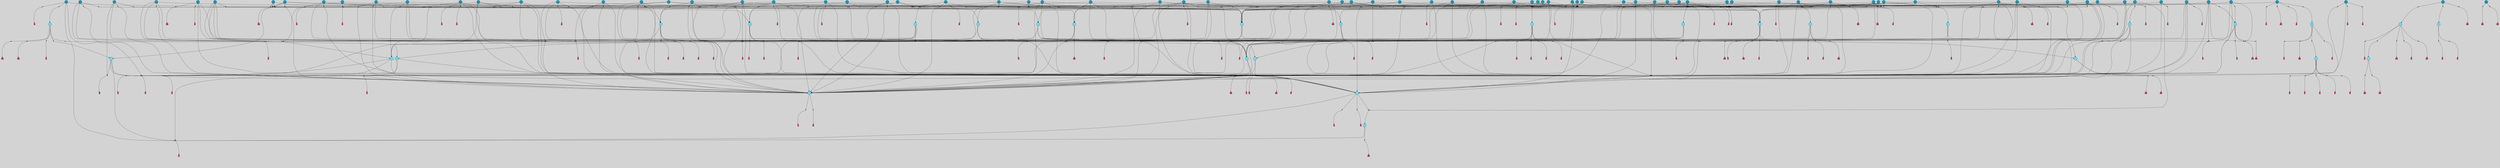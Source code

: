 // File exported with GEGELATI v1.3.1
// On the 2024-04-08 17:41:31
// With the File::TPGGraphDotExporter
digraph{
	graph[pad = "0.212, 0.055" bgcolor = lightgray]
	node[shape=circle style = filled label = ""]
		T7 [fillcolor="#66ddff"]
		T9 [fillcolor="#66ddff"]
		T11 [fillcolor="#66ddff"]
		T24 [fillcolor="#66ddff"]
		T59 [fillcolor="#66ddff"]
		T95 [fillcolor="#66ddff"]
		T102 [fillcolor="#66ddff"]
		T111 [fillcolor="#66ddff"]
		T214 [fillcolor="#66ddff"]
		T242 [fillcolor="#66ddff"]
		T258 [fillcolor="#66ddff"]
		T283 [fillcolor="#66ddff"]
		T320 [fillcolor="#66ddff"]
		T321 [fillcolor="#66ddff"]
		T322 [fillcolor="#66ddff"]
		T323 [fillcolor="#1199bb"]
		T324 [fillcolor="#66ddff"]
		T325 [fillcolor="#66ddff"]
		T326 [fillcolor="#66ddff"]
		T327 [fillcolor="#1199bb"]
		T407 [fillcolor="#66ddff"]
		T415 [fillcolor="#1199bb"]
		T20 [fillcolor="#1199bb"]
		T424 [fillcolor="#1199bb"]
		T429 [fillcolor="#66ddff"]
		T440 [fillcolor="#66ddff"]
		T466 [fillcolor="#1199bb"]
		T487 [fillcolor="#66ddff"]
		T488 [fillcolor="#1199bb"]
		T504 [fillcolor="#1199bb"]
		T506 [fillcolor="#1199bb"]
		T540 [fillcolor="#66ddff"]
		T552 [fillcolor="#1199bb"]
		T556 [fillcolor="#66ddff"]
		T561 [fillcolor="#1199bb"]
		T566 [fillcolor="#1199bb"]
		T570 [fillcolor="#1199bb"]
		T572 [fillcolor="#1199bb"]
		T581 [fillcolor="#1199bb"]
		T585 [fillcolor="#66ddff"]
		T589 [fillcolor="#1199bb"]
		T592 [fillcolor="#66ddff"]
		T594 [fillcolor="#1199bb"]
		T597 [fillcolor="#1199bb"]
		T599 [fillcolor="#1199bb"]
		T603 [fillcolor="#1199bb"]
		T606 [fillcolor="#1199bb"]
		T610 [fillcolor="#1199bb"]
		T612 [fillcolor="#1199bb"]
		T614 [fillcolor="#1199bb"]
		T615 [fillcolor="#1199bb"]
		T616 [fillcolor="#1199bb"]
		T618 [fillcolor="#1199bb"]
		T619 [fillcolor="#1199bb"]
		T620 [fillcolor="#66ddff"]
		T622 [fillcolor="#1199bb"]
		T550 [fillcolor="#1199bb"]
		T623 [fillcolor="#66ddff"]
		T624 [fillcolor="#66ddff"]
		T625 [fillcolor="#66ddff"]
		T629 [fillcolor="#1199bb"]
		T641 [fillcolor="#1199bb"]
		T642 [fillcolor="#1199bb"]
		T646 [fillcolor="#1199bb"]
		T647 [fillcolor="#1199bb"]
		T649 [fillcolor="#1199bb"]
		T651 [fillcolor="#1199bb"]
		T459 [fillcolor="#1199bb"]
		T653 [fillcolor="#1199bb"]
		T655 [fillcolor="#1199bb"]
		T656 [fillcolor="#1199bb"]
		T657 [fillcolor="#1199bb"]
		T658 [fillcolor="#1199bb"]
		T659 [fillcolor="#1199bb"]
		T662 [fillcolor="#1199bb"]
		T663 [fillcolor="#1199bb"]
		T664 [fillcolor="#1199bb"]
		T665 [fillcolor="#1199bb"]
		T666 [fillcolor="#1199bb"]
		T668 [fillcolor="#1199bb"]
		T669 [fillcolor="#1199bb"]
		T670 [fillcolor="#1199bb"]
		T671 [fillcolor="#1199bb"]
		T673 [fillcolor="#1199bb"]
		T674 [fillcolor="#1199bb"]
		T675 [fillcolor="#1199bb"]
		T676 [fillcolor="#1199bb"]
		T677 [fillcolor="#1199bb"]
		T678 [fillcolor="#1199bb"]
		T679 [fillcolor="#1199bb"]
		T680 [fillcolor="#1199bb"]
		T681 [fillcolor="#1199bb"]
		T682 [fillcolor="#1199bb"]
		T683 [fillcolor="#1199bb"]
		T684 [fillcolor="#1199bb"]
		T685 [fillcolor="#1199bb"]
		T686 [fillcolor="#1199bb"]
		T687 [fillcolor="#1199bb"]
		T688 [fillcolor="#1199bb"]
		T582 [fillcolor="#1199bb"]
		T689 [fillcolor="#1199bb"]
		T690 [fillcolor="#1199bb"]
		T691 [fillcolor="#1199bb"]
		T692 [fillcolor="#1199bb"]
		T693 [fillcolor="#1199bb"]
		T694 [fillcolor="#1199bb"]
		T695 [fillcolor="#1199bb"]
		T696 [fillcolor="#1199bb"]
		T697 [fillcolor="#1199bb"]
		T698 [fillcolor="#1199bb"]
		P7247 [fillcolor="#cccccc" shape=point] //-3|
		I7247 [shape=box style=invis label="1|6&2|7#0|7&#92;n10|2&0|7#1|3&#92;n9|6&2|7#2|2&#92;n5|3&0|7#0|7&#92;n1|6&2|3#0|0&#92;n2|3&2|3#2|2&#92;n5|1&2|6#0|6&#92;n"]
		P7247 -> I7247[style=invis]
		A5176 [fillcolor="#ff3366" shape=box margin=0.03 width=0 height=0 label="7"]
		T7 -> P7247 -> A5176
		P7248 [fillcolor="#cccccc" shape=point] //5|
		I7248 [shape=box style=invis label="0|5&2|3#0|1&#92;n0|6&2|1#2|4&#92;n6|2&2|6#0|7&#92;n7|4&0|3#0|1&#92;n5|4&0|7#1|6&#92;n9|1&0|5#2|2&#92;n6|3&2|3#1|7&#92;n11|7&2|4#1|6&#92;n2|5&0|1#0|0&#92;n4|7&0|0#0|2&#92;n6|2&0|6#0|0&#92;n2|1&2|6#2|4&#92;n10|0&2|0#1|0&#92;n6|6&2|4#0|6&#92;n"]
		P7248 -> I7248[style=invis]
		A5177 [fillcolor="#ff3366" shape=box margin=0.03 width=0 height=0 label="8"]
		T7 -> P7248 -> A5177
		P7249 [fillcolor="#cccccc" shape=point] //-6|
		I7249 [shape=box style=invis label="11|1&0|7#2|0&#92;n10|4&0|1#1|0&#92;n4|3&2|4#2|1&#92;n0|5&2|0#0|0&#92;n6|1&0|0#0|3&#92;n8|2&2|0#0|4&#92;n11|4&2|0#1|6&#92;n7|0&2|6#2|3&#92;n5|3&2|6#2|0&#92;n2|0&2|0#0|4&#92;n"]
		P7249 -> I7249[style=invis]
		A5178 [fillcolor="#ff3366" shape=box margin=0.03 width=0 height=0 label="9"]
		T9 -> P7249 -> A5178
		P7250 [fillcolor="#cccccc" shape=point] //2|
		I7250 [shape=box style=invis label="6|3&2|7#1|4&#92;n8|6&0|0#2|5&#92;n2|1&0|2#0|3&#92;n8|7&0|6#0|4&#92;n2|1&2|0#0|1&#92;n0|0&2|2#2|3&#92;n6|6&0|7#2|1&#92;n6|1&0|7#2|6&#92;n5|4&2|7#0|4&#92;n0|3&0|4#2|0&#92;n11|0&2|0#2|5&#92;n4|5&2|5#2|4&#92;n5|7&0|6#0|4&#92;n9|7&2|5#0|3&#92;n5|4&2|1#0|3&#92;n5|3&0|1#1|7&#92;n0|4&0|3#2|5&#92;n"]
		P7250 -> I7250[style=invis]
		A5179 [fillcolor="#ff3366" shape=box margin=0.03 width=0 height=0 label="10"]
		T9 -> P7250 -> A5179
		P7251 [fillcolor="#cccccc" shape=point] //6|
		I7251 [shape=box style=invis label="3|0&2|7#2|2&#92;n3|2&0|4#2|5&#92;n5|1&0|2#1|0&#92;n8|7&0|1#2|0&#92;n8|5&0|3#0|6&#92;n0|2&0|2#2|3&#92;n1|5&2|5#0|5&#92;n5|6&0|6#0|7&#92;n6|7&0|0#2|6&#92;n1|2&2|3#0|0&#92;n7|7&2|3#0|4&#92;n0|7&2|7#0|6&#92;n1|0&2|2#2|7&#92;n4|4&0|1#0|0&#92;n"]
		P7251 -> I7251[style=invis]
		A5180 [fillcolor="#ff3366" shape=box margin=0.03 width=0 height=0 label="11"]
		T11 -> P7251 -> A5180
		P7252 [fillcolor="#cccccc" shape=point] //-4|
		I7252 [shape=box style=invis label="4|1&0|4#2|6&#92;n1|2&2|2#2|0&#92;n1|2&2|0#0|6&#92;n8|4&2|3#2|5&#92;n5|5&2|1#1|0&#92;n"]
		P7252 -> I7252[style=invis]
		A5181 [fillcolor="#ff3366" shape=box margin=0.03 width=0 height=0 label="12"]
		T11 -> P7252 -> A5181
		P7253 [fillcolor="#cccccc" shape=point] //1|
		I7253 [shape=box style=invis label="5|1&0|6#2|7&#92;n2|4&0|4#2|2&#92;n0|6&0|5#0|4&#92;n10|6&2|5#1|6&#92;n9|3&0|1#1|7&#92;n10|3&2|2#1|0&#92;n5|0&0|0#2|1&#92;n11|3&2|3#1|5&#92;n10|3&0|1#1|0&#92;n2|4&0|1#0|1&#92;n0|2&0|3#2|4&#92;n9|2&2|1#2|5&#92;n11|7&2|6#2|6&#92;n"]
		P7253 -> I7253[style=invis]
		T24 -> P7253 -> T7
		P7254 [fillcolor="#cccccc" shape=point] //5|
		I7254 [shape=box style=invis label="3|0&2|0#0|1&#92;n3|0&0|7#0|1&#92;n5|3&0|2#2|6&#92;n4|4&2|4#2|6&#92;n11|2&0|7#1|6&#92;n2|7&2|2#2|5&#92;n9|3&2|6#2|7&#92;n7|7&0|0#0|4&#92;n6|1&2|4#2|3&#92;n5|4&2|0#1|6&#92;n1|3&0|7#0|4&#92;n"]
		P7254 -> I7254[style=invis]
		A5182 [fillcolor="#ff3366" shape=box margin=0.03 width=0 height=0 label="7"]
		T24 -> P7254 -> A5182
		P7255 [fillcolor="#cccccc" shape=point] //-2|
		I7255 [shape=box style=invis label="4|1&0|4#0|3&#92;n4|2&0|5#2|0&#92;n5|5&2|6#0|5&#92;n1|4&0|1#0|2&#92;n6|3&2|7#1|5&#92;n0|4&2|0#0|3&#92;n8|5&2|5#1|2&#92;n10|7&2|7#1|1&#92;n3|4&0|0#2|1&#92;n3|6&2|5#2|5&#92;n8|3&0|1#0|7&#92;n10|0&2|7#1|3&#92;n4|1&2|4#0|1&#92;n9|3&2|0#0|4&#92;n3|6&2|0#0|4&#92;n1|2&0|6#2|1&#92;n4|0&2|1#2|2&#92;n"]
		P7255 -> I7255[style=invis]
		A5183 [fillcolor="#ff3366" shape=box margin=0.03 width=0 height=0 label="14"]
		T24 -> P7255 -> A5183
		P7256 [fillcolor="#cccccc" shape=point] //8|
		I7256 [shape=box style=invis label="9|0&0|1#2|0&#92;n10|1&2|5#1|4&#92;n8|2&2|6#0|4&#92;n4|5&0|3#0|1&#92;n2|4&2|5#2|3&#92;n4|2&2|2#0|2&#92;n7|5&0|2#0|0&#92;n8|2&2|1#1|3&#92;n8|7&0|7#2|1&#92;n1|1&0|0#0|7&#92;n5|6&2|5#1|0&#92;n6|3&2|5#0|0&#92;n11|4&0|3#2|6&#92;n1|2&2|4#0|7&#92;n5|6&0|1#2|0&#92;n11|3&0|2#0|7&#92;n"]
		P7256 -> I7256[style=invis]
		A5184 [fillcolor="#ff3366" shape=box margin=0.03 width=0 height=0 label="6"]
		T59 -> P7256 -> A5184
		T59 -> P7254
		T59 -> P7249
		T59 -> P7254
		P7257 [fillcolor="#cccccc" shape=point] //4|
		I7257 [shape=box style=invis label="4|3&0|6#0|3&#92;n5|7&2|3#2|2&#92;n5|6&0|7#1|2&#92;n1|4&2|6#0|3&#92;n8|4&2|1#2|5&#92;n9|5&2|4#1|4&#92;n2|4&0|5#0|7&#92;n10|0&0|6#1|3&#92;n3|0&0|6#0|2&#92;n2|7&2|7#2|6&#92;n5|2&0|5#1|5&#92;n10|4&2|5#1|7&#92;n4|0&0|4#2|4&#92;n11|1&0|4#2|6&#92;n10|6&2|0#1|4&#92;n9|7&0|3#1|4&#92;n4|5&2|7#0|6&#92;n11|5&2|6#2|3&#92;n0|3&0|5#0|1&#92;n"]
		P7257 -> I7257[style=invis]
		A5185 [fillcolor="#ff3366" shape=box margin=0.03 width=0 height=0 label="13"]
		T95 -> P7257 -> A5185
		P7258 [fillcolor="#cccccc" shape=point] //8|
		I7258 [shape=box style=invis label="9|7&0|5#2|5&#92;n3|3&2|3#0|2&#92;n9|5&2|2#1|0&#92;n2|3&0|6#0|3&#92;n4|4&2|5#2|7&#92;n11|3&2|0#1|5&#92;n6|6&2|1#2|2&#92;n4|6&0|1#2|2&#92;n2|5&2|7#2|2&#92;n7|7&2|2#2|3&#92;n6|5&0|3#2|6&#92;n6|7&0|6#0|2&#92;n"]
		P7258 -> I7258[style=invis]
		A5186 [fillcolor="#ff3366" shape=box margin=0.03 width=0 height=0 label="14"]
		T95 -> P7258 -> A5186
		P7259 [fillcolor="#cccccc" shape=point] //2|
		I7259 [shape=box style=invis label="4|1&0|4#2|6&#92;n5|5&2|1#1|0&#92;n1|0&2|0#0|6&#92;n8|4&2|3#2|5&#92;n"]
		P7259 -> I7259[style=invis]
		T95 -> P7259 -> T11
		P7260 [fillcolor="#cccccc" shape=point] //-9|
		I7260 [shape=box style=invis label="2|0&2|0#2|1&#92;n4|4&2|4#2|6&#92;n9|1&0|3#1|7&#92;n5|3&0|2#2|6&#92;n2|7&2|2#2|5&#92;n5|4&2|0#1|6&#92;n3|0&0|7#0|1&#92;n1|3&0|7#0|4&#92;n11|6&2|2#0|7&#92;n7|7&0|0#0|4&#92;n11|0&0|7#1|6&#92;n9|3&2|6#2|7&#92;n"]
		P7260 -> I7260[style=invis]
		A5187 [fillcolor="#ff3366" shape=box margin=0.03 width=0 height=0 label="7"]
		T95 -> P7260 -> A5187
		P7261 [fillcolor="#cccccc" shape=point] //-8|
		I7261 [shape=box style=invis label="7|5&0|4#2|4&#92;n"]
		P7261 -> I7261[style=invis]
		A5188 [fillcolor="#ff3366" shape=box margin=0.03 width=0 height=0 label="3"]
		T95 -> P7261 -> A5188
		P7262 [fillcolor="#cccccc" shape=point] //7|
		I7262 [shape=box style=invis label="3|3&2|7#0|4&#92;n4|3&2|6#0|3&#92;n8|4&0|6#1|2&#92;n5|6&2|3#0|4&#92;n0|7&2|1#0|5&#92;n8|7&2|2#2|5&#92;n9|1&0|0#1|0&#92;n10|1&2|1#1|4&#92;n10|5&0|6#1|7&#92;n5|2&2|3#0|4&#92;n2|0&2|6#2|7&#92;n1|7&0|1#0|7&#92;n"]
		P7262 -> I7262[style=invis]
		A5189 [fillcolor="#ff3366" shape=box margin=0.03 width=0 height=0 label="2"]
		T102 -> P7262 -> A5189
		T102 -> P7261
		P7263 [fillcolor="#cccccc" shape=point] //8|
		I7263 [shape=box style=invis label="7|0&0|2#1|4&#92;n8|1&2|3#0|5&#92;n0|6&0|5#0|5&#92;n3|7&2|1#0|6&#92;n9|4&2|7#1|6&#92;n1|7&2|5#2|2&#92;n8|5&2|0#0|3&#92;n0|2&0|2#0|0&#92;n3|5&0|2#0|3&#92;n"]
		P7263 -> I7263[style=invis]
		A5190 [fillcolor="#ff3366" shape=box margin=0.03 width=0 height=0 label="5"]
		T102 -> P7263 -> A5190
		P7264 [fillcolor="#cccccc" shape=point] //-5|
		I7264 [shape=box style=invis label="0|0&2|3#0|2&#92;n10|5&0|6#1|3&#92;n7|3&0|6#2|3&#92;n3|4&0|6#0|6&#92;n10|5&0|2#1|1&#92;n5|0&0|1#0|3&#92;n6|6&2|5#1|5&#92;n7|4&0|2#1|7&#92;n5|7&0|1#2|5&#92;n1|5&0|0#0|3&#92;n7|5&2|1#2|6&#92;n9|0&0|2#0|0&#92;n4|0&2|4#0|0&#92;n4|6&0|0#2|3&#92;n3|1&0|6#2|5&#92;n7|7&2|1#2|3&#92;n9|4&2|2#0|6&#92;n"]
		P7264 -> I7264[style=invis]
		T111 -> P7264 -> T9
		P7265 [fillcolor="#cccccc" shape=point] //7|
		I7265 [shape=box style=invis label="7|4&2|1#2|0&#92;n4|1&2|4#2|3&#92;n5|0&2|0#2|2&#92;n6|1&2|4#2|6&#92;n"]
		P7265 -> I7265[style=invis]
		A5191 [fillcolor="#ff3366" shape=box margin=0.03 width=0 height=0 label="9"]
		T111 -> P7265 -> A5191
		P7266 [fillcolor="#cccccc" shape=point] //2|
		I7266 [shape=box style=invis label="3|0&2|0#0|1&#92;n11|2&0|7#1|6&#92;n8|7&2|4#0|5&#92;n5|3&0|2#2|6&#92;n4|4&2|4#2|6&#92;n3|0&0|7#0|1&#92;n2|7&2|2#2|5&#92;n9|3&2|6#2|7&#92;n7|7&0|0#0|4&#92;n6|1&2|4#1|3&#92;n5|4&2|0#1|6&#92;n1|3&0|7#0|4&#92;n"]
		P7266 -> I7266[style=invis]
		A5192 [fillcolor="#ff3366" shape=box margin=0.03 width=0 height=0 label="7"]
		T111 -> P7266 -> A5192
		T111 -> P7249
		P7267 [fillcolor="#cccccc" shape=point] //6|
		I7267 [shape=box style=invis label="9|4&2|7#0|6&#92;n8|4&0|1#1|0&#92;n1|3&0|0#2|1&#92;n2|4&0|6#2|2&#92;n5|1&2|5#0|7&#92;n3|0&0|3#2|6&#92;n2|2&2|6#0|2&#92;n8|4&0|4#2|2&#92;n5|1&2|4#0|3&#92;n9|4&0|6#0|6&#92;n5|0&2|2#1|5&#92;n11|7&0|0#1|1&#92;n0|4&0|3#0|3&#92;n7|7&2|4#2|5&#92;n1|5&0|1#2|1&#92;n"]
		P7267 -> I7267[style=invis]
		A5193 [fillcolor="#ff3366" shape=box margin=0.03 width=0 height=0 label="1"]
		T214 -> P7267 -> A5193
		P7268 [fillcolor="#cccccc" shape=point] //5|
		I7268 [shape=box style=invis label="9|4&2|3#1|3&#92;n0|4&2|4#0|5&#92;n6|1&2|6#2|5&#92;n4|0&0|5#2|0&#92;n"]
		P7268 -> I7268[style=invis]
		A5194 [fillcolor="#ff3366" shape=box margin=0.03 width=0 height=0 label="7"]
		T214 -> P7268 -> A5194
		P7269 [fillcolor="#cccccc" shape=point] //8|
		I7269 [shape=box style=invis label="9|0&0|1#2|0&#92;n10|1&2|5#1|4&#92;n8|2&2|6#0|4&#92;n2|4&2|5#2|3&#92;n4|2&2|2#0|2&#92;n7|5&0|2#0|0&#92;n8|2&2|1#1|3&#92;n8|7&0|7#2|1&#92;n1|1&0|0#0|7&#92;n5|6&2|5#1|0&#92;n6|6&2|5#0|0&#92;n11|4&0|3#2|6&#92;n4|2&2|4#0|7&#92;n5|6&0|1#2|0&#92;n11|3&0|2#0|7&#92;n"]
		P7269 -> I7269[style=invis]
		A5195 [fillcolor="#ff3366" shape=box margin=0.03 width=0 height=0 label="6"]
		T214 -> P7269 -> A5195
		P7270 [fillcolor="#cccccc" shape=point] //10|
		I7270 [shape=box style=invis label="4|5&2|7#2|1&#92;n1|7&2|3#0|6&#92;n3|5&2|2#0|3&#92;n10|3&0|7#1|4&#92;n7|1&0|4#2|6&#92;n10|2&0|3#1|7&#92;n9|5&2|0#0|4&#92;n4|0&0|3#2|7&#92;n11|4&2|6#1|2&#92;n5|4&2|7#0|2&#92;n2|6&2|4#0|0&#92;n6|5&0|7#2|1&#92;n5|3&2|3#1|6&#92;n10|7&2|0#1|2&#92;n"]
		P7270 -> I7270[style=invis]
		A5196 [fillcolor="#ff3366" shape=box margin=0.03 width=0 height=0 label="5"]
		T214 -> P7270 -> A5196
		P7271 [fillcolor="#cccccc" shape=point] //5|
		I7271 [shape=box style=invis label="3|0&2|0#0|1&#92;n3|0&0|7#0|1&#92;n5|3&0|2#2|6&#92;n4|4&2|4#2|6&#92;n11|2&0|7#1|6&#92;n2|7&2|2#2|5&#92;n9|3&2|6#2|7&#92;n7|7&0|0#0|4&#92;n6|1&2|4#2|3&#92;n5|4&2|0#1|6&#92;n1|3&0|7#0|4&#92;n"]
		P7271 -> I7271[style=invis]
		A5197 [fillcolor="#ff3366" shape=box margin=0.03 width=0 height=0 label="7"]
		T214 -> P7271 -> A5197
		P7272 [fillcolor="#cccccc" shape=point] //5|
		I7272 [shape=box style=invis label="1|6&2|7#0|7&#92;n9|2&2|7#2|2&#92;n10|2&0|7#1|3&#92;n5|3&0|7#0|7&#92;n7|0&2|7#2|2&#92;n1|6&2|3#0|0&#92;n2|3&2|3#2|2&#92;n"]
		P7272 -> I7272[style=invis]
		A5198 [fillcolor="#ff3366" shape=box margin=0.03 width=0 height=0 label="7"]
		T242 -> P7272 -> A5198
		P7273 [fillcolor="#cccccc" shape=point] //-8|
		I7273 [shape=box style=invis label="7|5&0|2#2|1&#92;n1|0&2|6#0|0&#92;n7|1&2|6#1|1&#92;n8|7&0|3#1|6&#92;n3|7&2|3#2|4&#92;n"]
		P7273 -> I7273[style=invis]
		A5199 [fillcolor="#ff3366" shape=box margin=0.03 width=0 height=0 label="2"]
		T242 -> P7273 -> A5199
		P7274 [fillcolor="#cccccc" shape=point] //-3|
		I7274 [shape=box style=invis label="1|1&2|1#0|1&#92;n1|4&0|0#2|4&#92;n11|0&2|3#0|2&#92;n11|6&0|4#0|1&#92;n5|2&0|6#1|5&#92;n3|7&2|6#2|7&#92;n7|7&0|1#2|1&#92;n9|5&2|2#2|0&#92;n6|5&2|6#1|4&#92;n0|7&0|5#2|4&#92;n8|1&0|0#2|3&#92;n0|5&0|3#0|5&#92;n2|0&2|4#0|5&#92;n7|5&2|7#1|3&#92;n8|3&0|0#1|2&#92;n"]
		P7274 -> I7274[style=invis]
		A5200 [fillcolor="#ff3366" shape=box margin=0.03 width=0 height=0 label="1"]
		T242 -> P7274 -> A5200
		P7275 [fillcolor="#cccccc" shape=point] //2|
		I7275 [shape=box style=invis label="9|1&2|3#0|1&#92;n5|3&2|4#2|7&#92;n11|0&2|3#0|4&#92;n7|0&2|4#0|4&#92;n5|2&2|0#2|4&#92;n7|3&0|7#0|5&#92;n"]
		P7275 -> I7275[style=invis]
		A5201 [fillcolor="#ff3366" shape=box margin=0.03 width=0 height=0 label="2"]
		T258 -> P7275 -> A5201
		T258 -> P7249
		P7276 [fillcolor="#cccccc" shape=point] //-5|
		I7276 [shape=box style=invis label="8|7&0|3#0|3&#92;n6|4&2|1#0|5&#92;n2|2&2|6#2|0&#92;n4|7&2|0#2|3&#92;n10|5&2|1#1|5&#92;n2|0&0|7#2|0&#92;n5|3&2|2#2|0&#92;n6|7&0|0#1|0&#92;n"]
		P7276 -> I7276[style=invis]
		A5202 [fillcolor="#ff3366" shape=box margin=0.03 width=0 height=0 label="1"]
		T258 -> P7276 -> A5202
		T258 -> P7259
		T258 -> P7272
		P7277 [fillcolor="#cccccc" shape=point] //-10|
		I7277 [shape=box style=invis label="11|0&0|6#2|7&#92;n4|1&2|1#2|5&#92;n4|6&2|3#0|3&#92;n0|2&2|3#2|3&#92;n0|6&0|5#0|4&#92;n3|5&0|3#0|7&#92;n5|3&2|5#0|2&#92;n11|3&0|7#1|1&#92;n10|3&2|2#1|5&#92;n0|7&2|6#2|6&#92;n9|3&0|1#1|7&#92;n2|4&0|1#0|1&#92;n"]
		P7277 -> I7277[style=invis]
		T283 -> P7277 -> T7
		P7278 [fillcolor="#cccccc" shape=point] //3|
		I7278 [shape=box style=invis label="7|2&0|2#2|4&#92;n0|4&0|6#2|7&#92;n9|0&0|1#2|2&#92;n8|6&0|0#1|0&#92;n"]
		P7278 -> I7278[style=invis]
		A5203 [fillcolor="#ff3366" shape=box margin=0.03 width=0 height=0 label="3"]
		T283 -> P7278 -> A5203
		P7279 [fillcolor="#cccccc" shape=point] //1|
		I7279 [shape=box style=invis label="0|4&0|1#0|1&#92;n10|5&2|5#1|6&#92;n7|7&2|5#2|2&#92;n9|5&0|7#2|7&#92;n8|4&0|3#2|7&#92;n11|0&2|3#0|5&#92;n7|0&0|0#0|1&#92;n4|2&0|4#0|5&#92;n5|1&0|6#2|7&#92;n11|3&0|7#1|3&#92;n"]
		P7279 -> I7279[style=invis]
		T283 -> P7279 -> T7
		P7280 [fillcolor="#cccccc" shape=point] //-4|
		I7280 [shape=box style=invis label="4|1&0|4#2|6&#92;n1|2&2|2#2|0&#92;n1|2&2|0#0|6&#92;n8|4&2|3#2|5&#92;n5|5&2|1#1|0&#92;n"]
		P7280 -> I7280[style=invis]
		A5204 [fillcolor="#ff3366" shape=box margin=0.03 width=0 height=0 label="12"]
		T320 -> P7280 -> A5204
		P7281 [fillcolor="#cccccc" shape=point] //-9|
		I7281 [shape=box style=invis label="2|0&2|0#2|1&#92;n4|4&2|4#2|6&#92;n9|1&0|3#1|7&#92;n5|3&0|2#2|6&#92;n2|7&2|2#2|5&#92;n5|4&2|0#1|6&#92;n3|0&0|7#0|1&#92;n1|3&0|7#0|4&#92;n11|6&2|2#0|7&#92;n7|7&0|0#0|4&#92;n11|0&0|7#1|6&#92;n9|3&2|6#2|7&#92;n"]
		P7281 -> I7281[style=invis]
		A5205 [fillcolor="#ff3366" shape=box margin=0.03 width=0 height=0 label="7"]
		T321 -> P7281 -> A5205
		P7282 [fillcolor="#cccccc" shape=point] //6|
		I7282 [shape=box style=invis label="3|0&2|7#2|2&#92;n3|2&0|4#2|5&#92;n5|1&0|2#1|0&#92;n8|7&0|1#2|0&#92;n8|5&0|3#0|6&#92;n0|2&0|2#2|3&#92;n1|5&2|5#0|5&#92;n5|6&0|6#0|7&#92;n6|7&0|0#2|6&#92;n1|2&2|3#0|0&#92;n7|7&2|3#0|4&#92;n0|7&2|7#0|6&#92;n1|0&2|2#2|7&#92;n4|4&0|1#0|0&#92;n"]
		P7282 -> I7282[style=invis]
		A5206 [fillcolor="#ff3366" shape=box margin=0.03 width=0 height=0 label="11"]
		T320 -> P7282 -> A5206
		P7283 [fillcolor="#cccccc" shape=point] //2|
		I7283 [shape=box style=invis label="4|1&0|4#2|6&#92;n5|5&2|1#1|0&#92;n1|0&2|0#0|6&#92;n8|4&2|3#2|5&#92;n"]
		P7283 -> I7283[style=invis]
		T321 -> P7283 -> T320
		P7284 [fillcolor="#cccccc" shape=point] //-3|
		I7284 [shape=box style=invis label="4|5&0|0#0|0&#92;n4|7&0|0#0|2&#92;n0|6&2|1#2|4&#92;n9|1&0|5#2|2&#92;n10|0&2|0#1|0&#92;n6|6&2|4#0|6&#92;n2|5&0|1#0|0&#92;n6|3&2|3#1|7&#92;n11|7&2|4#1|6&#92;n6|2&2|6#0|1&#92;n6|2&0|0#0|0&#92;n9|1&2|6#2|4&#92;n10|4&0|3#1|1&#92;n5|4&2|7#1|6&#92;n"]
		P7284 -> I7284[style=invis]
		T323 -> P7284 -> T321
		P7285 [fillcolor="#cccccc" shape=point] //5|
		I7285 [shape=box style=invis label="0|5&2|3#0|1&#92;n0|6&2|1#2|4&#92;n6|2&2|6#0|7&#92;n7|4&0|3#0|1&#92;n5|4&0|7#1|6&#92;n9|1&0|5#2|2&#92;n6|3&2|3#1|7&#92;n11|7&2|4#1|6&#92;n2|5&0|1#0|0&#92;n4|7&0|0#0|2&#92;n6|2&0|6#0|0&#92;n2|1&2|6#2|4&#92;n10|0&2|0#1|0&#92;n6|6&2|4#0|6&#92;n"]
		P7285 -> I7285[style=invis]
		A5207 [fillcolor="#ff3366" shape=box margin=0.03 width=0 height=0 label="8"]
		T322 -> P7285 -> A5207
		P7286 [fillcolor="#cccccc" shape=point] //8|
		I7286 [shape=box style=invis label="9|7&0|5#2|5&#92;n3|3&2|3#0|2&#92;n9|5&2|2#1|0&#92;n2|3&0|6#0|3&#92;n4|4&2|5#2|7&#92;n11|3&2|0#1|5&#92;n6|6&2|1#2|2&#92;n4|6&0|1#2|2&#92;n2|5&2|7#2|2&#92;n7|7&2|2#2|3&#92;n6|5&0|3#2|6&#92;n6|7&0|6#0|2&#92;n"]
		P7286 -> I7286[style=invis]
		A5208 [fillcolor="#ff3366" shape=box margin=0.03 width=0 height=0 label="14"]
		T321 -> P7286 -> A5208
		P7287 [fillcolor="#cccccc" shape=point] //-3|
		I7287 [shape=box style=invis label="1|6&2|7#0|7&#92;n10|2&0|7#1|3&#92;n9|6&2|7#2|2&#92;n5|3&0|7#0|7&#92;n1|6&2|3#0|0&#92;n2|3&2|3#2|2&#92;n5|1&2|6#0|6&#92;n"]
		P7287 -> I7287[style=invis]
		A5209 [fillcolor="#ff3366" shape=box margin=0.03 width=0 height=0 label="7"]
		T322 -> P7287 -> A5209
		P7288 [fillcolor="#cccccc" shape=point] //-8|
		I7288 [shape=box style=invis label="7|5&0|4#2|4&#92;n"]
		P7288 -> I7288[style=invis]
		A5210 [fillcolor="#ff3366" shape=box margin=0.03 width=0 height=0 label="3"]
		T321 -> P7288 -> A5210
		P7289 [fillcolor="#cccccc" shape=point] //4|
		I7289 [shape=box style=invis label="4|3&0|6#0|3&#92;n5|7&2|3#2|2&#92;n5|6&0|7#1|2&#92;n1|4&2|6#0|3&#92;n8|4&2|1#2|5&#92;n9|5&2|4#1|4&#92;n2|4&0|5#0|7&#92;n10|0&0|6#1|3&#92;n3|0&0|6#0|2&#92;n2|7&2|7#2|6&#92;n5|2&0|5#1|5&#92;n10|4&2|5#1|7&#92;n4|0&0|4#2|4&#92;n11|1&0|4#2|6&#92;n10|6&2|0#1|4&#92;n9|7&0|3#1|4&#92;n4|5&2|7#0|6&#92;n11|5&2|6#2|3&#92;n0|3&0|5#0|1&#92;n"]
		P7289 -> I7289[style=invis]
		A5211 [fillcolor="#ff3366" shape=box margin=0.03 width=0 height=0 label="13"]
		T321 -> P7289 -> A5211
		P7290 [fillcolor="#cccccc" shape=point] //1|
		I7290 [shape=box style=invis label="0|4&0|1#0|1&#92;n10|5&2|5#1|6&#92;n7|7&2|5#2|2&#92;n9|5&0|7#2|7&#92;n8|4&0|3#2|7&#92;n11|0&2|3#0|5&#92;n7|0&0|0#0|1&#92;n4|2&0|4#0|5&#92;n5|1&0|6#2|7&#92;n11|3&0|7#1|3&#92;n"]
		P7290 -> I7290[style=invis]
		T323 -> P7290 -> T322
		P7291 [fillcolor="#cccccc" shape=point] //4|
		I7291 [shape=box style=invis label="4|3&0|6#0|3&#92;n5|7&2|3#2|2&#92;n5|6&0|7#1|2&#92;n1|4&2|6#0|3&#92;n8|4&2|1#2|5&#92;n9|5&2|4#1|4&#92;n2|4&0|5#0|7&#92;n10|0&0|6#1|3&#92;n3|0&0|6#0|2&#92;n2|7&2|7#2|6&#92;n5|2&0|5#1|5&#92;n10|4&2|5#1|7&#92;n4|0&0|4#2|4&#92;n11|1&0|4#2|6&#92;n10|6&2|0#1|4&#92;n9|7&0|3#1|4&#92;n4|5&2|7#0|6&#92;n11|5&2|6#2|3&#92;n0|3&0|5#0|1&#92;n"]
		P7291 -> I7291[style=invis]
		A5212 [fillcolor="#ff3366" shape=box margin=0.03 width=0 height=0 label="13"]
		T323 -> P7291 -> A5212
		P7292 [fillcolor="#cccccc" shape=point] //-9|
		I7292 [shape=box style=invis label="2|0&2|0#2|1&#92;n4|4&2|4#2|6&#92;n9|1&0|3#1|7&#92;n5|3&0|2#2|6&#92;n2|7&2|2#2|5&#92;n5|4&2|0#1|6&#92;n3|0&0|7#0|1&#92;n1|3&0|7#0|4&#92;n11|6&2|2#0|7&#92;n7|7&0|0#0|4&#92;n11|0&0|7#1|6&#92;n9|3&2|6#2|7&#92;n"]
		P7292 -> I7292[style=invis]
		A5213 [fillcolor="#ff3366" shape=box margin=0.03 width=0 height=0 label="7"]
		T325 -> P7292 -> A5213
		P7293 [fillcolor="#cccccc" shape=point] //-4|
		I7293 [shape=box style=invis label="4|1&0|4#2|6&#92;n1|2&2|2#2|0&#92;n1|2&2|0#0|6&#92;n8|4&2|3#2|5&#92;n5|5&2|1#1|0&#92;n"]
		P7293 -> I7293[style=invis]
		A5214 [fillcolor="#ff3366" shape=box margin=0.03 width=0 height=0 label="12"]
		T324 -> P7293 -> A5214
		P7294 [fillcolor="#cccccc" shape=point] //6|
		I7294 [shape=box style=invis label="3|0&2|7#2|2&#92;n3|2&0|4#2|5&#92;n5|1&0|2#1|0&#92;n8|7&0|1#2|0&#92;n8|5&0|3#0|6&#92;n0|2&0|2#2|3&#92;n1|5&2|5#0|5&#92;n5|6&0|6#0|7&#92;n6|7&0|0#2|6&#92;n1|2&2|3#0|0&#92;n7|7&2|3#0|4&#92;n0|7&2|7#0|6&#92;n1|0&2|2#2|7&#92;n4|4&0|1#0|0&#92;n"]
		P7294 -> I7294[style=invis]
		A5215 [fillcolor="#ff3366" shape=box margin=0.03 width=0 height=0 label="11"]
		T324 -> P7294 -> A5215
		P7295 [fillcolor="#cccccc" shape=point] //2|
		I7295 [shape=box style=invis label="4|1&0|4#2|6&#92;n5|5&2|1#1|0&#92;n1|0&2|0#0|6&#92;n8|4&2|3#2|5&#92;n"]
		P7295 -> I7295[style=invis]
		T325 -> P7295 -> T324
		P7296 [fillcolor="#cccccc" shape=point] //4|
		I7296 [shape=box style=invis label="4|3&0|6#0|3&#92;n5|7&2|3#2|2&#92;n5|6&0|7#1|2&#92;n1|4&2|6#0|3&#92;n8|4&2|1#2|5&#92;n9|5&2|4#1|4&#92;n2|4&0|5#0|7&#92;n10|0&0|6#1|3&#92;n3|0&0|6#0|2&#92;n2|7&2|7#2|6&#92;n5|2&0|5#1|5&#92;n10|4&2|5#1|7&#92;n4|0&0|4#2|4&#92;n11|1&0|4#2|6&#92;n10|6&2|0#1|4&#92;n9|7&0|3#1|4&#92;n4|5&2|7#0|6&#92;n11|5&2|6#2|3&#92;n0|3&0|5#0|1&#92;n"]
		P7296 -> I7296[style=invis]
		A5216 [fillcolor="#ff3366" shape=box margin=0.03 width=0 height=0 label="13"]
		T325 -> P7296 -> A5216
		P7297 [fillcolor="#cccccc" shape=point] //-3|
		I7297 [shape=box style=invis label="4|5&0|0#0|0&#92;n4|7&0|0#0|2&#92;n0|6&2|1#2|4&#92;n9|1&0|5#2|2&#92;n10|0&2|0#1|0&#92;n6|6&2|4#0|6&#92;n2|5&0|1#0|0&#92;n6|3&2|3#1|7&#92;n11|7&2|4#1|6&#92;n6|2&2|6#0|1&#92;n6|2&0|0#0|0&#92;n9|1&2|6#2|4&#92;n10|4&0|3#1|1&#92;n5|4&2|7#1|6&#92;n"]
		P7297 -> I7297[style=invis]
		T327 -> P7297 -> T325
		P7298 [fillcolor="#cccccc" shape=point] //5|
		I7298 [shape=box style=invis label="0|5&2|3#0|1&#92;n0|6&2|1#2|4&#92;n6|2&2|6#0|7&#92;n7|4&0|3#0|1&#92;n5|4&0|7#1|6&#92;n9|1&0|5#2|2&#92;n6|3&2|3#1|7&#92;n11|7&2|4#1|6&#92;n2|5&0|1#0|0&#92;n4|7&0|0#0|2&#92;n6|2&0|6#0|0&#92;n2|1&2|6#2|4&#92;n10|0&2|0#1|0&#92;n6|6&2|4#0|6&#92;n"]
		P7298 -> I7298[style=invis]
		A5217 [fillcolor="#ff3366" shape=box margin=0.03 width=0 height=0 label="8"]
		T326 -> P7298 -> A5217
		P7299 [fillcolor="#cccccc" shape=point] //-8|
		I7299 [shape=box style=invis label="7|5&0|4#2|4&#92;n"]
		P7299 -> I7299[style=invis]
		A5218 [fillcolor="#ff3366" shape=box margin=0.03 width=0 height=0 label="3"]
		T325 -> P7299 -> A5218
		P7300 [fillcolor="#cccccc" shape=point] //-3|
		I7300 [shape=box style=invis label="1|6&2|7#0|7&#92;n10|2&0|7#1|3&#92;n9|6&2|7#2|2&#92;n5|3&0|7#0|7&#92;n1|6&2|3#0|0&#92;n2|3&2|3#2|2&#92;n5|1&2|6#0|6&#92;n"]
		P7300 -> I7300[style=invis]
		A5219 [fillcolor="#ff3366" shape=box margin=0.03 width=0 height=0 label="7"]
		T326 -> P7300 -> A5219
		P7301 [fillcolor="#cccccc" shape=point] //8|
		I7301 [shape=box style=invis label="9|7&0|5#2|5&#92;n3|3&2|3#0|2&#92;n9|5&2|2#1|0&#92;n2|3&0|6#0|3&#92;n4|4&2|5#2|7&#92;n11|3&2|0#1|5&#92;n6|6&2|1#2|2&#92;n4|6&0|1#2|2&#92;n2|5&2|7#2|2&#92;n7|7&2|2#2|3&#92;n6|5&0|3#2|6&#92;n6|7&0|6#0|2&#92;n"]
		P7301 -> I7301[style=invis]
		A5220 [fillcolor="#ff3366" shape=box margin=0.03 width=0 height=0 label="14"]
		T325 -> P7301 -> A5220
		P7302 [fillcolor="#cccccc" shape=point] //1|
		I7302 [shape=box style=invis label="0|4&0|1#0|1&#92;n10|5&2|5#1|6&#92;n7|7&2|5#2|2&#92;n9|5&0|7#2|7&#92;n8|4&0|3#2|7&#92;n11|0&2|3#0|5&#92;n7|0&0|0#0|1&#92;n4|2&0|4#0|5&#92;n5|1&0|6#2|7&#92;n11|3&0|7#1|3&#92;n"]
		P7302 -> I7302[style=invis]
		T327 -> P7302 -> T326
		P7303 [fillcolor="#cccccc" shape=point] //4|
		I7303 [shape=box style=invis label="4|3&0|6#0|3&#92;n5|7&2|3#2|2&#92;n5|6&0|7#1|2&#92;n1|4&2|6#0|3&#92;n8|4&2|1#2|5&#92;n9|5&2|4#1|4&#92;n2|4&0|5#0|7&#92;n10|0&0|6#1|3&#92;n3|0&0|6#0|2&#92;n2|7&2|7#2|6&#92;n5|2&0|5#1|5&#92;n10|4&2|5#1|7&#92;n4|0&0|4#2|4&#92;n11|1&0|4#2|6&#92;n10|6&2|0#1|4&#92;n9|7&0|3#1|4&#92;n4|5&2|7#0|6&#92;n11|5&2|6#2|3&#92;n0|3&0|5#0|1&#92;n"]
		P7303 -> I7303[style=invis]
		A5221 [fillcolor="#ff3366" shape=box margin=0.03 width=0 height=0 label="13"]
		T327 -> P7303 -> A5221
		P7304 [fillcolor="#cccccc" shape=point] //-1|
		I7304 [shape=box style=invis label="0|5&2|2#0|0&#92;n11|3&2|3#1|3&#92;n8|5&2|2#1|7&#92;n10|0&0|6#1|2&#92;n9|1&2|5#0|3&#92;n8|0&2|4#2|6&#92;n6|7&0|2#0|3&#92;n9|2&0|7#0|1&#92;n6|2&0|2#2|1&#92;n"]
		P7304 -> I7304[style=invis]
		A5222 [fillcolor="#ff3366" shape=box margin=0.03 width=0 height=0 label="7"]
		T407 -> P7304 -> A5222
		P7305 [fillcolor="#cccccc" shape=point] //-3|
		I7305 [shape=box style=invis label="7|7&0|0#0|4&#92;n11|2&0|7#1|6&#92;n8|7&2|4#0|5&#92;n5|3&0|2#2|6&#92;n4|4&2|4#2|6&#92;n3|0&0|7#0|6&#92;n2|7&2|2#2|5&#92;n9|3&2|6#2|7&#92;n6|7&0|0#0|7&#92;n3|0&2|0#0|1&#92;n6|1&2|4#1|3&#92;n5|4&2|0#1|6&#92;n1|3&0|7#0|4&#92;n"]
		P7305 -> I7305[style=invis]
		T407 -> P7305 -> T59
		P7306 [fillcolor="#cccccc" shape=point] //-5|
		I7306 [shape=box style=invis label="5|3&0|7#0|7&#92;n9|2&2|7#2|2&#92;n1|6&2|7#0|7&#92;n7|6&2|4#0|5&#92;n10|3&0|2#1|1&#92;n9|2&0|7#1|3&#92;n1|6&0|3#0|1&#92;n4|0&0|2#2|2&#92;n7|0&2|7#2|2&#92;n5|1&2|6#0|3&#92;n2|3&2|3#2|2&#92;n"]
		P7306 -> I7306[style=invis]
		T407 -> P7306 -> T102
		P7307 [fillcolor="#cccccc" shape=point] //1|
		I7307 [shape=box style=invis label="9|3&2|0#0|4&#92;n4|2&0|5#2|0&#92;n10|7&2|7#1|1&#92;n6|3&2|6#1|5&#92;n8|3&2|5#1|2&#92;n4|0&2|1#2|2&#92;n4|1&0|4#0|3&#92;n3|6&2|5#2|5&#92;n8|3&0|1#0|7&#92;n4|0&2|4#0|1&#92;n3|4&0|0#2|1&#92;n3|2&0|7#2|1&#92;n1|4&0|1#0|2&#92;n"]
		P7307 -> I7307[style=invis]
		A5223 [fillcolor="#ff3366" shape=box margin=0.03 width=0 height=0 label="14"]
		T407 -> P7307 -> A5223
		P7308 [fillcolor="#cccccc" shape=point] //3|
		I7308 [shape=box style=invis label="5|4&2|7#0|4&#92;n0|4&0|3#2|5&#92;n8|6&0|0#2|5&#92;n2|1&0|2#0|3&#92;n9|7&0|6#0|4&#92;n0|0&2|2#2|3&#92;n6|6&0|7#2|1&#92;n6|1&0|7#2|6&#92;n0|3&0|4#2|0&#92;n11|0&2|0#2|5&#92;n4|5&2|5#2|4&#92;n5|3&0|1#1|7&#92;n9|7&2|2#0|3&#92;n5|4&2|1#0|3&#92;n5|0&0|6#0|4&#92;n0|0&0|1#2|0&#92;n"]
		P7308 -> I7308[style=invis]
		A5224 [fillcolor="#ff3366" shape=box margin=0.03 width=0 height=0 label="10"]
		T407 -> P7308 -> A5224
		P7309 [fillcolor="#cccccc" shape=point] //6|
		I7309 [shape=box style=invis label="5|3&0|7#0|7&#92;n10|2&0|7#1|3&#92;n1|6&2|7#0|7&#92;n2|3&2|3#2|2&#92;n1|4&0|3#2|4&#92;n0|0&2|7#2|2&#92;n"]
		P7309 -> I7309[style=invis]
		A5225 [fillcolor="#ff3366" shape=box margin=0.03 width=0 height=0 label="7"]
		T415 -> P7309 -> A5225
		P7310 [fillcolor="#cccccc" shape=point] //7|
		I7310 [shape=box style=invis label="2|0&2|1#2|0&#92;n9|1&0|6#0|3&#92;n11|7&0|4#1|0&#92;n"]
		P7310 -> I7310[style=invis]
		T415 -> P7310 -> T111
		P7311 [fillcolor="#cccccc" shape=point] //-9|
		I7311 [shape=box style=invis label="4|7&0|0#0|2&#92;n6|2&0|1#0|0&#92;n6|2&2|6#0|7&#92;n9|0&2|7#1|1&#92;n7|4&0|3#0|1&#92;n10|6&2|1#1|1&#92;n9|1&0|5#2|2&#92;n5|4&0|7#2|6&#92;n2|5&0|1#0|0&#92;n0|5&2|5#0|1&#92;n11|7&2|4#1|6&#92;n2|1&2|6#2|4&#92;n10|0&0|0#1|0&#92;n6|6&2|4#0|6&#92;n"]
		P7311 -> I7311[style=invis]
		T415 -> P7311 -> T214
		P7312 [fillcolor="#cccccc" shape=point] //9|
		I7312 [shape=box style=invis label="5|6&0|4#1|1&#92;n5|5&0|5#2|3&#92;n6|1&2|5#0|5&#92;n6|0&0|1#1|0&#92;n"]
		P7312 -> I7312[style=invis]
		T415 -> P7312 -> T7
		P7313 [fillcolor="#cccccc" shape=point] //-8|
		I7313 [shape=box style=invis label="5|2&2|5#0|6&#92;n7|7&2|7#2|5&#92;n10|7&0|7#1|3&#92;n9|7&0|0#0|4&#92;n11|1&0|1#2|0&#92;n8|4&0|4#1|0&#92;n1|6&2|2#0|0&#92;n0|6&0|1#2|2&#92;n11|1&0|7#0|3&#92;n7|7&0|5#2|3&#92;n5|4&0|1#2|2&#92;n1|3&0|1#2|4&#92;n5|3&2|7#0|2&#92;n4|0&0|6#2|7&#92;n"]
		P7313 -> I7313[style=invis]
		T415 -> P7313 -> T7
		P7314 [fillcolor="#cccccc" shape=point] //-2|
		I7314 [shape=box style=invis label="3|5&2|6#2|3&#92;n3|2&0|0#0|0&#92;n8|0&2|0#0|1&#92;n"]
		P7314 -> I7314[style=invis]
		A5226 [fillcolor="#ff3366" shape=box margin=0.03 width=0 height=0 label="3"]
		T20 -> P7314 -> A5226
		P7315 [fillcolor="#cccccc" shape=point] //5|
		I7315 [shape=box style=invis label="4|4&2|4#2|6&#92;n3|0&0|7#0|1&#92;n5|3&0|2#2|6&#92;n3|0&2|0#2|1&#92;n11|2&0|7#1|6&#92;n9|3&2|6#2|7&#92;n7|7&0|0#0|4&#92;n6|1&2|4#2|3&#92;n5|4&2|0#1|6&#92;n1|3&0|7#0|4&#92;n"]
		P7315 -> I7315[style=invis]
		T20 -> P7315 -> T407
		P7316 [fillcolor="#cccccc" shape=point] //4|
		I7316 [shape=box style=invis label="2|2&0|1#2|4&#92;n3|7&2|2#0|7&#92;n6|5&2|4#1|3&#92;n7|0&0|7#1|3&#92;n10|7&0|0#1|2&#92;n"]
		P7316 -> I7316[style=invis]
		T20 -> P7316 -> T111
		T20 -> P7254
		T20 -> P7249
		P7317 [fillcolor="#cccccc" shape=point] //0|
		I7317 [shape=box style=invis label="7|3&2|1#0|0&#92;n11|7&0|3#1|2&#92;n1|2&0|3#0|5&#92;n9|1&2|3#0|1&#92;n8|0&2|2#0|4&#92;n5|2&2|0#2|4&#92;n"]
		P7317 -> I7317[style=invis]
		A5227 [fillcolor="#ff3366" shape=box margin=0.03 width=0 height=0 label="2"]
		T424 -> P7317 -> A5227
		P7318 [fillcolor="#cccccc" shape=point] //9|
		I7318 [shape=box style=invis label="7|1&2|2#2|5&#92;n1|0&2|5#2|1&#92;n11|6&0|4#0|1&#92;n10|6&0|3#1|6&#92;n7|1&0|0#2|6&#92;n4|0&2|6#0|1&#92;n4|6&0|4#2|7&#92;n10|0&2|3#1|0&#92;n1|0&2|3#0|7&#92;n1|6&2|0#0|5&#92;n6|2&0|1#0|7&#92;n9|2&0|3#2|7&#92;n5|3&0|6#0|6&#92;n3|1&0|3#0|5&#92;n1|7&2|5#2|3&#92;n8|1&2|7#0|6&#92;n10|3&2|0#1|4&#92;n7|6&2|4#0|2&#92;n7|4&2|6#0|3&#92;n"]
		P7318 -> I7318[style=invis]
		T424 -> P7318 -> T7
		T424 -> P7310
		P7319 [fillcolor="#cccccc" shape=point] //-5|
		I7319 [shape=box style=invis label="0|0&2|3#2|3&#92;n9|3&2|7#2|3&#92;n2|0&0|0#0|3&#92;n9|4&2|3#2|3&#92;n6|4&0|0#2|4&#92;n11|0&2|0#2|2&#92;n7|5&2|5#0|0&#92;n7|4&0|2#2|5&#92;n4|5&0|2#2|0&#92;n0|4&0|5#2|5&#92;n8|3&0|4#1|4&#92;n8|6&0|0#2|5&#92;n4|5&2|5#0|3&#92;n4|0&0|0#2|2&#92;n8|7&0|6#0|4&#92;n5|4&2|7#2|4&#92;n2|7&0|2#0|3&#92;n0|7&2|0#0|7&#92;n"]
		P7319 -> I7319[style=invis]
		A5228 [fillcolor="#ff3366" shape=box margin=0.03 width=0 height=0 label="10"]
		T424 -> P7319 -> A5228
		P7320 [fillcolor="#cccccc" shape=point] //6|
		I7320 [shape=box style=invis label="0|5&2|3#0|1&#92;n0|6&2|1#2|4&#92;n9|1&0|5#2|2&#92;n7|4&0|3#0|1&#92;n5|4&0|7#1|6&#92;n2|5&0|1#0|0&#92;n6|3&2|3#1|7&#92;n11|7&2|4#1|6&#92;n6|2&2|6#0|1&#92;n4|7&0|0#0|2&#92;n6|2&0|6#0|0&#92;n9|1&2|6#2|4&#92;n10|0&2|0#1|0&#92;n6|6&2|4#0|6&#92;n"]
		P7320 -> I7320[style=invis]
		A5229 [fillcolor="#ff3366" shape=box margin=0.03 width=0 height=0 label="8"]
		T424 -> P7320 -> A5229
		P7321 [fillcolor="#cccccc" shape=point] //4|
		I7321 [shape=box style=invis label="8|5&2|3#2|1&#92;n10|1&0|3#1|6&#92;n7|1&2|6#1|3&#92;n4|1&0|6#0|0&#92;n11|1&0|2#0|3&#92;n2|0&2|1#2|7&#92;n"]
		P7321 -> I7321[style=invis]
		A5230 [fillcolor="#ff3366" shape=box margin=0.03 width=0 height=0 label="2"]
		T429 -> P7321 -> A5230
		P7322 [fillcolor="#cccccc" shape=point] //1|
		I7322 [shape=box style=invis label="9|7&0|2#2|2&#92;n6|5&0|1#1|0&#92;n2|2&0|0#2|1&#92;n4|3&2|2#2|3&#92;n2|5&2|2#0|0&#92;n10|7&0|5#1|1&#92;n9|5&2|7#2|5&#92;n7|7&2|5#2|5&#92;n8|0&2|4#0|1&#92;n5|4&2|0#0|2&#92;n2|5&2|2#2|6&#92;n4|4&0|2#2|1&#92;n7|2&2|4#0|0&#92;n10|0&2|2#1|1&#92;n10|4&2|3#1|0&#92;n"]
		P7322 -> I7322[style=invis]
		A5231 [fillcolor="#ff3366" shape=box margin=0.03 width=0 height=0 label="1"]
		T429 -> P7322 -> A5231
		P7323 [fillcolor="#cccccc" shape=point] //-8|
		I7323 [shape=box style=invis label="11|7&2|0#2|0&#92;n5|5&2|7#2|7&#92;n8|6&2|7#1|2&#92;n1|7&0|3#0|6&#92;n4|0&2|1#2|2&#92;n9|0&0|2#0|0&#92;n10|1&0|5#1|6&#92;n0|0&2|3#2|0&#92;n3|2&0|1#2|6&#92;n0|1&2|4#0|0&#92;n"]
		P7323 -> I7323[style=invis]
		A5232 [fillcolor="#ff3366" shape=box margin=0.03 width=0 height=0 label="6"]
		T429 -> P7323 -> A5232
		P7324 [fillcolor="#cccccc" shape=point] //-7|
		I7324 [shape=box style=invis label="7|3&0|6#2|5&#92;n10|5&0|5#1|0&#92;n1|0&2|4#0|3&#92;n"]
		P7324 -> I7324[style=invis]
		T429 -> P7324 -> T7
		P7325 [fillcolor="#cccccc" shape=point] //-2|
		I7325 [shape=box style=invis label="3|1&2|6#2|5&#92;n4|5&0|4#0|6&#92;n7|1&0|6#2|2&#92;n2|6&0|6#2|0&#92;n7|7&0|0#1|0&#92;n3|7&0|7#0|1&#92;n1|3&2|2#2|0&#92;n3|6&0|5#0|0&#92;n4|0&2|7#0|4&#92;n9|4&2|2#0|1&#92;n3|1&2|5#0|7&#92;n"]
		P7325 -> I7325[style=invis]
		A5233 [fillcolor="#ff3366" shape=box margin=0.03 width=0 height=0 label="1"]
		T429 -> P7325 -> A5233
		P7326 [fillcolor="#cccccc" shape=point] //2|
		I7326 [shape=box style=invis label="0|6&0|7#0|4&#92;n6|7&2|6#2|6&#92;n11|3&0|7#1|6&#92;n11|1&0|6#2|7&#92;n2|4&0|1#0|1&#92;n10|6&2|5#1|6&#92;n11|3&0|1#1|7&#92;n10|0&2|3#1|5&#92;n"]
		P7326 -> I7326[style=invis]
		T440 -> P7326 -> T7
		P7327 [fillcolor="#cccccc" shape=point] //-9|
		I7327 [shape=box style=invis label="2|0&2|3#2|0&#92;n11|7&0|4#1|0&#92;n"]
		P7327 -> I7327[style=invis]
		T440 -> P7327 -> T111
		T440 -> P7254
		P7328 [fillcolor="#cccccc" shape=point] //-3|
		I7328 [shape=box style=invis label="4|5&0|0#0|0&#92;n4|7&0|0#0|2&#92;n6|3&2|3#1|7&#92;n9|1&0|5#2|2&#92;n6|2&0|0#0|0&#92;n2|5&0|1#0|0&#92;n0|6&2|1#2|4&#92;n11|7&2|4#1|6&#92;n6|2&2|6#0|1&#92;n10|0&2|0#1|5&#92;n9|1&2|6#2|4&#92;n10|0&0|3#1|1&#92;n5|4&2|7#1|6&#92;n"]
		P7328 -> I7328[style=invis]
		T466 -> P7328 -> T321
		T466 -> P7290
		P7329 [fillcolor="#cccccc" shape=point] //2|
		I7329 [shape=box style=invis label="9|1&2|3#0|1&#92;n3|6&2|5#2|7&#92;n7|1&2|2#2|6&#92;n1|2&0|3#0|5&#92;n7|0&2|2#1|4&#92;n7|3&2|7#0|0&#92;n7|6&2|5#0|7&#92;n"]
		P7329 -> I7329[style=invis]
		A5234 [fillcolor="#ff3366" shape=box margin=0.03 width=0 height=0 label="2"]
		T466 -> P7329 -> A5234
		P7330 [fillcolor="#cccccc" shape=point] //-6|
		I7330 [shape=box style=invis label="7|0&2|1#2|0&#92;n9|7&2|1#1|7&#92;n11|0&0|7#0|4&#92;n6|6&0|2#1|1&#92;n2|2&2|5#0|0&#92;n10|1&2|5#1|5&#92;n1|3&2|2#2|0&#92;n4|7&0|4#2|3&#92;n5|7&0|0#2|1&#92;n8|2&0|1#1|4&#92;n4|1&0|3#0|2&#92;n10|2&2|6#1|5&#92;n1|1&2|3#2|2&#92;n"]
		P7330 -> I7330[style=invis]
		T466 -> P7330 -> T440
		P7331 [fillcolor="#cccccc" shape=point] //1|
		I7331 [shape=box style=invis label="3|0&2|0#0|1&#92;n2|5&0|2#0|2&#92;n5|3&0|2#2|6&#92;n4|6&2|7#0|0&#92;n4|4&2|0#2|6&#92;n3|3&0|6#0|1&#92;n11|2&0|7#1|6&#92;n1|3&0|7#0|4&#92;n6|1&2|4#2|3&#92;n7|7&0|0#0|4&#92;n3|0&0|7#0|1&#92;n9|5&2|6#2|7&#92;n"]
		P7331 -> I7331[style=invis]
		A5235 [fillcolor="#ff3366" shape=box margin=0.03 width=0 height=0 label="7"]
		T487 -> P7331 -> A5235
		P7332 [fillcolor="#cccccc" shape=point] //7|
		I7332 [shape=box style=invis label="10|3&0|1#1|4&#92;n11|1&2|0#1|0&#92;n11|3&2|3#0|5&#92;n10|1&0|5#1|6&#92;n8|1&0|6#2|4&#92;n6|2&2|5#1|4&#92;n4|0&2|5#2|0&#92;n"]
		P7332 -> I7332[style=invis]
		T487 -> P7332 -> T7
		T487 -> P7310
		P7333 [fillcolor="#cccccc" shape=point] //6|
		I7333 [shape=box style=invis label="7|0&2|5#1|2&#92;n10|6&2|1#1|3&#92;n7|5&0|2#0|7&#92;n10|7&0|1#1|5&#92;n4|6&2|5#0|5&#92;n4|4&0|7#2|7&#92;n"]
		P7333 -> I7333[style=invis]
		A5236 [fillcolor="#ff3366" shape=box margin=0.03 width=0 height=0 label="7"]
		T488 -> P7333 -> A5236
		T488 -> P7320
		T488 -> P7318
		P7334 [fillcolor="#cccccc" shape=point] //4|
		I7334 [shape=box style=invis label="7|2&2|3#1|3&#92;n10|7&0|0#1|2&#92;n3|7&2|2#0|7&#92;n8|5&2|4#1|3&#92;n7|0&0|7#1|3&#92;n2|2&0|1#2|4&#92;n"]
		P7334 -> I7334[style=invis]
		T488 -> P7334 -> T111
		P7335 [fillcolor="#cccccc" shape=point] //-9|
		I7335 [shape=box style=invis label="4|7&2|6#0|5&#92;n11|3&0|2#2|6&#92;n10|2&2|4#1|6&#92;n3|0&2|6#2|7&#92;n4|3&0|5#0|7&#92;n2|3&0|7#0|7&#92;n10|6&0|7#1|5&#92;n10|1&2|2#1|1&#92;n1|7&0|3#2|6&#92;n"]
		P7335 -> I7335[style=invis]
		A5237 [fillcolor="#ff3366" shape=box margin=0.03 width=0 height=0 label="4"]
		T488 -> P7335 -> A5237
		T504 -> P7328
		T504 -> P7290
		T504 -> P7330
		P7336 [fillcolor="#cccccc" shape=point] //2|
		I7336 [shape=box style=invis label="6|6&2|2#2|4&#92;n8|5&0|3#2|4&#92;n10|0&2|5#1|2&#92;n2|5&0|1#0|2&#92;n6|5&2|4#1|6&#92;n5|4&0|7#2|1&#92;n7|3&0|0#1|5&#92;n9|5&2|2#0|4&#92;n"]
		P7336 -> I7336[style=invis]
		A5238 [fillcolor="#ff3366" shape=box margin=0.03 width=0 height=0 label="3"]
		T504 -> P7336 -> A5238
		T506 -> P7310
		T506 -> P7271
		T506 -> P7316
		P7337 [fillcolor="#cccccc" shape=point] //8|
		I7337 [shape=box style=invis label="9|7&0|0#2|2&#92;n11|7&2|2#1|0&#92;n9|5&2|7#2|7&#92;n8|7&0|4#2|0&#92;n3|3&2|2#0|6&#92;n5|6&0|0#1|0&#92;n10|0&0|5#1|1&#92;n1|5&0|5#2|0&#92;n"]
		P7337 -> I7337[style=invis]
		T506 -> P7337 -> T7
		T540 -> P7310
		T540 -> P7320
		P7338 [fillcolor="#cccccc" shape=point] //-4|
		I7338 [shape=box style=invis label="6|3&2|6#1|2&#92;n2|5&2|2#2|5&#92;n2|6&0|4#0|5&#92;n6|0&0|2#1|2&#92;n"]
		P7338 -> I7338[style=invis]
		A5239 [fillcolor="#ff3366" shape=box margin=0.03 width=0 height=0 label="7"]
		T540 -> P7338 -> A5239
		P7339 [fillcolor="#cccccc" shape=point] //-5|
		I7339 [shape=box style=invis label="7|2&0|3#2|2&#92;n3|2&0|2#2|0&#92;n1|5&2|7#0|4&#92;n5|3&0|3#0|7&#92;n11|4&0|1#0|0&#92;n8|7&2|7#2|7&#92;n4|0&0|3#2|7&#92;n"]
		P7339 -> I7339[style=invis]
		A5240 [fillcolor="#ff3366" shape=box margin=0.03 width=0 height=0 label="7"]
		T540 -> P7339 -> A5240
		P7340 [fillcolor="#cccccc" shape=point] //6|
		I7340 [shape=box style=invis label="3|0&2|7#2|2&#92;n3|2&0|4#2|5&#92;n5|1&0|2#1|0&#92;n8|7&0|1#2|0&#92;n8|5&0|3#0|6&#92;n0|2&0|2#2|3&#92;n1|5&2|5#0|5&#92;n5|6&0|6#0|7&#92;n6|7&0|0#2|6&#92;n1|2&2|3#0|0&#92;n7|7&2|3#0|4&#92;n0|7&2|7#0|6&#92;n1|0&2|2#2|7&#92;n4|4&0|1#0|0&#92;n"]
		P7340 -> I7340[style=invis]
		A5241 [fillcolor="#ff3366" shape=box margin=0.03 width=0 height=0 label="11"]
		T552 -> P7340 -> A5241
		P7341 [fillcolor="#cccccc" shape=point] //-4|
		I7341 [shape=box style=invis label="4|1&0|4#2|6&#92;n1|2&2|2#2|0&#92;n1|2&2|0#0|6&#92;n8|4&2|3#2|5&#92;n5|5&2|1#1|0&#92;n"]
		P7341 -> I7341[style=invis]
		A5242 [fillcolor="#ff3366" shape=box margin=0.03 width=0 height=0 label="12"]
		T552 -> P7341 -> A5242
		P7342 [fillcolor="#cccccc" shape=point] //1|
		I7342 [shape=box style=invis label="0|4&0|1#0|7&#92;n10|5&2|5#1|6&#92;n7|7&2|5#2|2&#92;n9|5&0|7#2|7&#92;n8|4&0|3#2|7&#92;n7|0&0|0#0|1&#92;n11|0&2|3#0|5&#92;n4|2&0|4#0|5&#92;n11|3&0|7#1|3&#92;n"]
		P7342 -> I7342[style=invis]
		T556 -> P7342 -> T322
		T556 -> P7310
		P7343 [fillcolor="#cccccc" shape=point] //6|
		I7343 [shape=box style=invis label="8|3&0|3#0|1&#92;n4|1&0|7#0|7&#92;n11|7&0|2#0|0&#92;n6|4&2|3#1|7&#92;n8|3&0|1#0|4&#92;n10|0&2|4#1|6&#92;n10|6&0|3#1|2&#92;n5|1&0|1#1|4&#92;n5|5&0|4#2|0&#92;n1|3&0|6#0|0&#92;n0|1&2|0#2|7&#92;n"]
		P7343 -> I7343[style=invis]
		A5243 [fillcolor="#ff3366" shape=box margin=0.03 width=0 height=0 label="3"]
		T556 -> P7343 -> A5243
		P7344 [fillcolor="#cccccc" shape=point] //-6|
		I7344 [shape=box style=invis label="4|6&0|1#2|5&#92;n4|3&2|0#0|1&#92;n2|1&2|3#0|0&#92;n7|4&2|7#0|4&#92;n0|0&2|7#2|7&#92;n11|7&0|5#2|3&#92;n5|0&2|1#2|2&#92;n10|0&0|4#1|2&#92;n4|4&0|7#0|0&#92;n6|7&0|2#0|1&#92;n1|6&2|5#0|4&#92;n"]
		P7344 -> I7344[style=invis]
		A5244 [fillcolor="#ff3366" shape=box margin=0.03 width=0 height=0 label="0"]
		T556 -> P7344 -> A5244
		T561 -> P7328
		P7345 [fillcolor="#cccccc" shape=point] //2|
		I7345 [shape=box style=invis label="0|1&2|5#0|2&#92;n4|1&2|0#2|1&#92;n1|3&0|2#2|0&#92;n10|7&0|4#1|3&#92;n1|7&2|3#0|1&#92;n1|5&2|7#0|5&#92;n2|1&0|0#2|0&#92;n3|7&2|4#0|4&#92;n10|2&2|3#1|5&#92;n10|1&2|7#1|0&#92;n4|2&2|1#0|3&#92;n3|0&0|5#2|2&#92;n3|4&0|3#2|5&#92;n9|1&2|1#1|2&#92;n3|3&0|1#0|6&#92;n7|2&2|4#2|6&#92;n1|1&2|3#0|5&#92;n"]
		P7345 -> I7345[style=invis]
		T561 -> P7345 -> T440
		T561 -> P7310
		T566 -> P7290
		T566 -> P7330
		P7346 [fillcolor="#cccccc" shape=point] //1|
		I7346 [shape=box style=invis label="3|0&2|0#2|1&#92;n2|5&0|2#0|2&#92;n4|4&2|0#2|6&#92;n4|6&2|7#0|0&#92;n5|3&0|2#2|6&#92;n3|3&0|6#0|1&#92;n11|2&0|7#1|6&#92;n8|5&0|0#0|2&#92;n6|1&2|4#2|3&#92;n7|7&0|0#0|4&#92;n3|0&0|7#0|1&#92;n9|5&2|6#2|7&#92;n"]
		P7346 -> I7346[style=invis]
		A5245 [fillcolor="#ff3366" shape=box margin=0.03 width=0 height=0 label="7"]
		T566 -> P7346 -> A5245
		T570 -> P7290
		P7347 [fillcolor="#cccccc" shape=point] //5|
		I7347 [shape=box style=invis label="5|7&2|5#1|7&#92;n7|5&2|1#1|6&#92;n9|7&2|1#2|7&#92;n1|1&2|3#2|2&#92;n10|2&0|4#1|6&#92;n10|2&2|6#1|5&#92;n4|7&2|3#0|2&#92;n2|3&2|2#2|0&#92;n5|1&0|5#1|5&#92;n3|3&0|6#0|3&#92;n8|2&0|1#1|4&#92;n7|0&2|1#2|0&#92;n5|0&0|7#0|4&#92;n0|2&2|5#0|0&#92;n10|3&2|5#1|5&#92;n"]
		P7347 -> I7347[style=invis]
		T570 -> P7347 -> T440
		P7348 [fillcolor="#cccccc" shape=point] //10|
		I7348 [shape=box style=invis label="11|2&0|6#2|1&#92;n6|0&2|5#0|4&#92;n"]
		P7348 -> I7348[style=invis]
		A5246 [fillcolor="#ff3366" shape=box margin=0.03 width=0 height=0 label="5"]
		T570 -> P7348 -> A5246
		P7349 [fillcolor="#cccccc" shape=point] //10|
		I7349 [shape=box style=invis label="4|5&2|7#2|1&#92;n1|7&2|3#0|6&#92;n3|5&2|2#0|3&#92;n10|3&0|7#1|4&#92;n7|1&0|4#2|6&#92;n10|2&0|3#1|7&#92;n9|5&2|0#0|4&#92;n4|0&0|3#2|7&#92;n11|4&2|6#1|2&#92;n5|4&2|7#0|2&#92;n2|6&2|4#0|0&#92;n6|5&0|7#2|1&#92;n5|3&2|3#1|6&#92;n10|7&2|0#1|2&#92;n"]
		P7349 -> I7349[style=invis]
		A5247 [fillcolor="#ff3366" shape=box margin=0.03 width=0 height=0 label="5"]
		T572 -> P7349 -> A5247
		P7350 [fillcolor="#cccccc" shape=point] //-6|
		I7350 [shape=box style=invis label="6|0&0|5#0|0&#92;n6|3&2|3#1|5&#92;n"]
		P7350 -> I7350[style=invis]
		T572 -> P7350 -> T111
		P7351 [fillcolor="#cccccc" shape=point] //5|
		I7351 [shape=box style=invis label="0|5&2|3#0|1&#92;n0|6&2|1#2|4&#92;n6|2&2|6#0|7&#92;n7|4&0|3#0|1&#92;n5|4&0|7#1|6&#92;n9|1&0|5#2|2&#92;n6|3&2|3#1|7&#92;n11|7&2|4#1|6&#92;n2|5&0|1#0|0&#92;n4|7&0|0#0|2&#92;n6|2&0|6#0|0&#92;n2|1&2|6#2|4&#92;n10|0&2|0#1|0&#92;n6|6&2|4#0|6&#92;n"]
		P7351 -> I7351[style=invis]
		A5248 [fillcolor="#ff3366" shape=box margin=0.03 width=0 height=0 label="8"]
		T572 -> P7351 -> A5248
		T572 -> P7310
		T581 -> P7328
		T581 -> P7330
		P7352 [fillcolor="#cccccc" shape=point] //3|
		I7352 [shape=box style=invis label="10|4&2|4#1|2&#92;n9|3&0|6#0|6&#92;n7|5&2|5#1|0&#92;n7|2&0|4#0|2&#92;n5|5&0|0#0|1&#92;n1|7&2|7#0|7&#92;n5|7&0|1#0|5&#92;n2|0&0|7#2|4&#92;n9|2&2|7#1|5&#92;n10|3&0|0#1|0&#92;n11|6&0|7#2|2&#92;n3|6&0|6#2|2&#92;n1|4&0|5#2|1&#92;n0|4&2|6#0|0&#92;n2|6&2|2#0|0&#92;n1|6&2|4#2|2&#92;n4|3&0|6#2|1&#92;n3|3&2|7#0|7&#92;n1|6&2|0#0|0&#92;n9|4&2|2#2|7&#92;n"]
		P7352 -> I7352[style=invis]
		T581 -> P7352 -> T429
		T585 -> P7309
		T585 -> P7310
		P7353 [fillcolor="#cccccc" shape=point] //9|
		I7353 [shape=box style=invis label="4|7&0|0#0|2&#92;n11|6&0|4#1|6&#92;n11|0&2|0#0|4&#92;n0|6&0|4#2|6&#92;n10|3&0|7#1|2&#92;n2|5&0|1#0|0&#92;n9|5&2|7#1|1&#92;n5|3&0|7#2|7&#92;n6|2&2|6#0|7&#92;n10|6&2|1#1|1&#92;n6|0&0|0#1|0&#92;n9|1&0|5#2|2&#92;n"]
		P7353 -> I7353[style=invis]
		T585 -> P7353 -> T111
		T585 -> P7259
		P7354 [fillcolor="#cccccc" shape=point] //-5|
		I7354 [shape=box style=invis label="6|0&0|3#1|1&#92;n7|3&0|1#2|1&#92;n7|4&2|4#2|1&#92;n5|2&2|3#1|6&#92;n11|6&2|4#0|5&#92;n7|7&0|3#2|2&#92;n1|6&0|4#0|5&#92;n8|1&0|2#0|0&#92;n9|0&0|6#2|1&#92;n"]
		P7354 -> I7354[style=invis]
		T585 -> P7354 -> T7
		T589 -> P7312
		P7355 [fillcolor="#cccccc" shape=point] //-7|
		I7355 [shape=box style=invis label="1|5&2|7#0|5&#92;n0|1&2|5#0|2&#92;n1|1&0|3#0|3&#92;n1|3&0|2#2|0&#92;n6|1&0|0#2|0&#92;n3|0&0|5#2|2&#92;n3|7&2|4#0|4&#92;n3|2&0|3#0|0&#92;n3|1&2|7#2|0&#92;n9|1&2|1#1|2&#92;n1|1&2|3#0|4&#92;n3|0&0|3#2|5&#92;n10|1&2|3#1|5&#92;n4|2&2|1#0|3&#92;n3|3&0|1#0|6&#92;n4|6&2|0#2|1&#92;n"]
		P7355 -> I7355[style=invis]
		T589 -> P7355 -> T440
		P7356 [fillcolor="#cccccc" shape=point] //9|
		I7356 [shape=box style=invis label="7|4&0|3#2|7&#92;n11|3&0|1#1|3&#92;n9|1&0|6#2|7&#92;n9|5&0|7#2|7&#92;n9|0&0|4#0|0&#92;n0|4&2|1#0|1&#92;n7|3&2|5#2|2&#92;n5|6&0|0#2|2&#92;n4|5&0|4#0|5&#92;n0|1&0|7#2|5&#92;n8|4&2|2#2|3&#92;n10|6&0|1#1|3&#92;n"]
		P7356 -> I7356[style=invis]
		T589 -> P7356 -> T322
		T589 -> P7310
		P7357 [fillcolor="#cccccc" shape=point] //10|
		I7357 [shape=box style=invis label="3|3&2|3#0|2&#92;n6|5&0|3#2|6&#92;n9|5&2|2#1|0&#92;n2|3&0|6#0|3&#92;n2|5&2|7#2|2&#92;n11|3&2|0#1|5&#92;n6|6&2|1#2|2&#92;n4|6&0|1#2|2&#92;n4|4&2|5#2|7&#92;n7|0&0|6#0|6&#92;n7|7&2|2#2|3&#92;n4|4&2|1#0|0&#92;n6|7&0|6#0|2&#92;n"]
		P7357 -> I7357[style=invis]
		A5249 [fillcolor="#ff3366" shape=box margin=0.03 width=0 height=0 label="14"]
		T589 -> P7357 -> A5249
		P7358 [fillcolor="#cccccc" shape=point] //-6|
		I7358 [shape=box style=invis label="10|4&2|4#1|2&#92;n1|4&0|5#2|1&#92;n0|4&2|6#0|0&#92;n8|4&0|1#1|0&#92;n7|5&2|5#1|0&#92;n7|2&0|4#0|2&#92;n1|7&2|7#0|7&#92;n1|7&0|7#0|5&#92;n2|0&0|7#2|4&#92;n9|2&2|7#1|5&#92;n10|3&0|0#1|0&#92;n11|6&0|4#2|2&#92;n3|6&0|6#2|2&#92;n5|5&0|0#0|1&#92;n7|3&0|5#2|5&#92;n2|6&2|2#0|0&#92;n1|6&2|4#2|2&#92;n3|3&2|7#0|7&#92;n1|6&2|0#0|0&#92;n9|4&2|2#2|7&#92;n"]
		P7358 -> I7358[style=invis]
		A5250 [fillcolor="#ff3366" shape=box margin=0.03 width=0 height=0 label="1"]
		T592 -> P7358 -> A5250
		P7359 [fillcolor="#cccccc" shape=point] //4|
		I7359 [shape=box style=invis label="1|6&0|1#0|0&#92;n2|0&2|5#2|2&#92;n1|2&2|6#2|5&#92;n2|7&2|2#2|3&#92;n8|3&0|1#2|5&#92;n6|3&0|3#1|7&#92;n2|5&0|0#0|1&#92;n7|4&0|6#0|0&#92;n11|2&2|0#0|6&#92;n7|2&2|4#1|5&#92;n2|0&2|4#0|0&#92;n8|4&2|4#0|2&#92;n3|4&0|6#2|2&#92;n10|1&0|6#1|3&#92;n3|1&0|7#2|3&#92;n3|5&2|7#2|2&#92;n"]
		P7359 -> I7359[style=invis]
		T592 -> P7359 -> T487
		T592 -> P7320
		T592 -> P7320
		T594 -> P7310
		P7360 [fillcolor="#cccccc" shape=point] //0|
		I7360 [shape=box style=invis label="3|0&0|6#2|1&#92;n11|5&0|1#0|0&#92;n5|2&0|4#2|5&#92;n10|6&0|5#1|5&#92;n3|6&0|3#2|2&#92;n4|3&2|1#2|5&#92;n5|0&0|0#2|1&#92;n11|5&0|2#2|5&#92;n10|3&0|1#1|0&#92;n11|5&2|6#2|6&#92;n2|4&0|3#0|1&#92;n9|3&2|4#0|3&#92;n9|2&2|1#0|5&#92;n10|3&0|2#1|0&#92;n3|3&0|4#0|3&#92;n8|2&0|3#2|4&#92;n3|2&0|4#2|3&#92;n"]
		P7360 -> I7360[style=invis]
		T594 -> P7360 -> T7
		P7361 [fillcolor="#cccccc" shape=point] //-2|
		I7361 [shape=box style=invis label="1|7&2|6#2|6&#92;n3|2&2|5#2|6&#92;n4|4&0|3#2|3&#92;n11|0&2|4#0|5&#92;n8|0&0|7#0|1&#92;n11|3&0|7#1|6&#92;n9|3&0|1#1|3&#92;n9|7&0|3#0|4&#92;n"]
		P7361 -> I7361[style=invis]
		T594 -> P7361 -> T7
		P7362 [fillcolor="#cccccc" shape=point] //3|
		I7362 [shape=box style=invis label="3|4&2|7#0|0&#92;n0|4&0|1#2|1&#92;n4|5&0|7#2|0&#92;n4|2&0|4#2|5&#92;n9|5&0|7#2|7&#92;n11|3&0|7#1|3&#92;n0|4&2|6#2|4&#92;n7|0&0|0#0|1&#92;n10|5&2|5#1|6&#92;n8|4&0|3#2|7&#92;n5|1&0|6#1|7&#92;n"]
		P7362 -> I7362[style=invis]
		T597 -> P7362 -> T322
		T597 -> P7330
		P7363 [fillcolor="#cccccc" shape=point] //7|
		I7363 [shape=box style=invis label="9|5&0|7#2|7&#92;n8|1&0|3#2|7&#92;n8|7&0|6#1|5&#92;n7|0&2|6#1|3&#92;n5|7&2|6#1|7&#92;n1|4&2|5#2|5&#92;n4|2&0|4#0|5&#92;n0|6&2|1#0|6&#92;n7|3&0|6#0|2&#92;n7|0&0|0#0|3&#92;n7|7&2|0#2|2&#92;n0|4&0|1#0|1&#92;n"]
		P7363 -> I7363[style=invis]
		T597 -> P7363 -> T322
		P7364 [fillcolor="#cccccc" shape=point] //-3|
		I7364 [shape=box style=invis label="11|7&0|0#0|2&#92;n4|0&0|1#0|5&#92;n4|1&0|6#2|6&#92;n11|5&0|1#1|1&#92;n8|0&2|5#0|0&#92;n"]
		P7364 -> I7364[style=invis]
		T597 -> P7364 -> T24
		T597 -> P7326
		T599 -> P7330
		T599 -> P7352
		P7365 [fillcolor="#cccccc" shape=point] //9|
		I7365 [shape=box style=invis label="10|4&2|5#1|0&#92;n5|6&2|0#1|7&#92;n1|1&2|3#0|5&#92;n10|1&2|7#1|0&#92;n2|1&0|0#2|0&#92;n3|7&2|4#2|4&#92;n0|1&2|5#2|2&#92;n4|5&2|7#0|5&#92;n3|0&0|5#2|2&#92;n9|1&2|5#1|1&#92;n10|1&0|3#1|4&#92;n1|6&0|2#0|0&#92;n3|4&0|3#2|0&#92;n7|2&2|4#2|6&#92;n2|4&2|0#2|2&#92;n"]
		P7365 -> I7365[style=invis]
		T599 -> P7365 -> T440
		P7366 [fillcolor="#cccccc" shape=point] //-2|
		I7366 [shape=box style=invis label="5|7&2|5#1|7&#92;n7|5&2|1#1|6&#92;n9|7&2|1#2|7&#92;n2|0&2|1#2|0&#92;n10|2&0|4#1|6&#92;n10|2&2|6#1|5&#92;n4|7&2|3#0|2&#92;n2|3&2|2#2|0&#92;n5|1&0|5#1|5&#92;n3|3&0|6#0|3&#92;n8|2&0|1#1|4&#92;n1|1&2|3#2|2&#92;n5|0&0|7#0|4&#92;n0|2&2|5#0|0&#92;n10|3&2|5#1|5&#92;n"]
		P7366 -> I7366[style=invis]
		T603 -> P7366 -> T440
		P7367 [fillcolor="#cccccc" shape=point] //5|
		I7367 [shape=box style=invis label="11|7&2|4#1|6&#92;n0|6&2|1#2|4&#92;n6|2&2|6#0|7&#92;n6|6&2|4#0|6&#92;n7|4&0|3#0|1&#92;n0|5&2|3#0|1&#92;n9|1&0|7#2|2&#92;n5|4&0|7#1|6&#92;n2|5&0|1#0|0&#92;n4|7&0|0#0|4&#92;n6|2&0|6#0|0&#92;n2|1&2|6#2|4&#92;n10|0&0|0#1|0&#92;n9|0&2|7#1|1&#92;n5|1&0|7#2|7&#92;n"]
		P7367 -> I7367[style=invis]
		T603 -> P7367 -> T258
		P7368 [fillcolor="#cccccc" shape=point] //-9|
		I7368 [shape=box style=invis label="7|7&0|0#0|4&#92;n11|2&0|7#1|6&#92;n5|3&0|2#2|4&#92;n4|4&2|4#2|6&#92;n6|1&2|4#1|3&#92;n2|7&2|2#2|5&#92;n3|0&0|7#0|6&#92;n6|7&0|0#0|7&#92;n3|0&2|0#0|1&#92;n9|3&0|6#2|7&#92;n5|4&2|0#1|6&#92;n1|3&0|7#0|4&#92;n"]
		P7368 -> I7368[style=invis]
		T603 -> P7368 -> T59
		P7369 [fillcolor="#cccccc" shape=point] //3|
		I7369 [shape=box style=invis label="1|7&0|1#2|5&#92;n5|6&0|7#1|3&#92;n5|7&0|3#2|2&#92;n10|6&2|0#1|4&#92;n5|2&0|5#1|5&#92;n4|5&2|7#0|6&#92;n8|4&2|1#2|5&#92;n2|3&2|7#2|6&#92;n3|0&0|6#0|2&#92;n10|0&0|6#1|3&#92;n0|4&2|7#2|5&#92;n9|5&2|4#1|4&#92;n8|4&2|6#2|0&#92;n9|7&0|3#1|4&#92;n"]
		P7369 -> I7369[style=invis]
		A5251 [fillcolor="#ff3366" shape=box margin=0.03 width=0 height=0 label="13"]
		T603 -> P7369 -> A5251
		T606 -> P7358
		P7370 [fillcolor="#cccccc" shape=point] //-7|
		I7370 [shape=box style=invis label="11|6&0|0#2|2&#92;n3|4&0|6#2|2&#92;n9|4&0|0#2|7&#92;n2|0&2|5#2|2&#92;n0|2&2|7#0|5&#92;n3|6&2|0#2|7&#92;n10|1&0|4#1|0&#92;n8|3&0|1#2|5&#92;n3|5&2|7#2|2&#92;n9|2&0|3#2|4&#92;n6|3&0|3#1|7&#92;n10|1&0|6#1|3&#92;n2|0&2|0#0|0&#92;n2|5&0|0#0|1&#92;n7|4&0|6#0|0&#92;n1|6&2|0#0|0&#92;n"]
		P7370 -> I7370[style=invis]
		T606 -> P7370 -> T487
		P7371 [fillcolor="#cccccc" shape=point] //1|
		I7371 [shape=box style=invis label="4|0&2|4#0|2&#92;n0|0&0|1#0|7&#92;n10|0&2|3#1|6&#92;n7|7&2|5#1|2&#92;n7|3&0|7#0|1&#92;n6|2&2|3#2|4&#92;n"]
		P7371 -> I7371[style=invis]
		T606 -> P7371 -> T321
		T606 -> P7320
		T606 -> P7318
		T610 -> P7358
		P7372 [fillcolor="#cccccc" shape=point] //-2|
		I7372 [shape=box style=invis label="2|0&2|0#2|4&#92;n7|1&0|3#1|3&#92;n"]
		P7372 -> I7372[style=invis]
		T610 -> P7372 -> T556
		T610 -> P7310
		P7373 [fillcolor="#cccccc" shape=point] //-10|
		I7373 [shape=box style=invis label="0|4&0|7#2|3&#92;n9|7&0|6#0|3&#92;n8|6&2|2#1|7&#92;n5|5&0|7#2|1&#92;n5|6&2|7#1|0&#92;n11|7&2|3#0|4&#92;n0|5&2|5#0|1&#92;n1|2&2|2#0|5&#92;n3|4&0|0#2|4&#92;n8|4&2|4#1|0&#92;n3|1&0|5#0|0&#92;n7|7&0|5#2|5&#92;n6|0&0|7#1|2&#92;n7|7&2|1#2|4&#92;n11|7&0|1#0|3&#92;n"]
		P7373 -> I7373[style=invis]
		A5252 [fillcolor="#ff3366" shape=box margin=0.03 width=0 height=0 label="1"]
		T610 -> P7373 -> A5252
		P7374 [fillcolor="#cccccc" shape=point] //-3|
		I7374 [shape=box style=invis label="0|4&0|1#2|1&#92;n9|5&0|7#2|7&#92;n4|2&0|4#2|5&#92;n4|5&0|7#0|0&#92;n0|4&2|6#2|4&#92;n11|3&0|7#1|3&#92;n7|0&0|0#2|1&#92;n10|5&2|5#1|6&#92;n8|4&0|3#2|7&#92;n5|1&0|6#1|7&#92;n"]
		P7374 -> I7374[style=invis]
		T610 -> P7374 -> T322
		P7375 [fillcolor="#cccccc" shape=point] //5|
		I7375 [shape=box style=invis label="11|6&2|4#2|2&#92;n1|4&0|5#2|1&#92;n10|3&0|0#1|0&#92;n8|4&0|1#1|0&#92;n4|6&2|0#0|0&#92;n0|4&2|6#2|0&#92;n1|7&0|7#0|5&#92;n2|0&0|7#2|4&#92;n9|2&2|7#1|5&#92;n1|7&2|7#0|7&#92;n10|4&2|4#1|2&#92;n3|6&0|6#2|2&#92;n5|5&0|0#0|1&#92;n1|6&2|4#2|2&#92;n2|6&2|2#0|0&#92;n7|3&0|5#2|5&#92;n4|6&0|7#0|3&#92;n3|3&2|7#0|7&#92;n7|2&0|4#0|2&#92;n9|0&2|2#2|7&#92;n"]
		P7375 -> I7375[style=invis]
		A5253 [fillcolor="#ff3366" shape=box margin=0.03 width=0 height=0 label="1"]
		T612 -> P7375 -> A5253
		P7376 [fillcolor="#cccccc" shape=point] //-8|
		I7376 [shape=box style=invis label="2|0&2|5#2|2&#92;n10|7&2|5#1|7&#92;n11|7&2|4#1|4&#92;n10|1&2|4#1|3&#92;n10|1&0|7#1|4&#92;n3|2&2|7#0|5&#92;n8|4&0|7#2|5&#92;n8|7&0|5#1|3&#92;n4|7&2|4#2|6&#92;n2|6&0|0#0|1&#92;n3|6&0|6#2|4&#92;n11|3&2|1#1|1&#92;n4|3&0|5#2|7&#92;n9|5&2|6#1|0&#92;n4|0&2|4#0|6&#92;n11|6&0|5#2|2&#92;n2|0&2|0#0|0&#92;n4|5&2|7#2|2&#92;n2|6&0|4#0|4&#92;n"]
		P7376 -> I7376[style=invis]
		T612 -> P7376 -> T487
		P7377 [fillcolor="#cccccc" shape=point] //-7|
		I7377 [shape=box style=invis label="3|1&2|5#2|7&#92;n1|0&2|0#2|3&#92;n0|0&0|3#2|1&#92;n"]
		P7377 -> I7377[style=invis]
		T612 -> P7377 -> T556
		P7378 [fillcolor="#cccccc" shape=point] //-9|
		I7378 [shape=box style=invis label="0|0&0|1#2|5&#92;n11|7&0|4#1|0&#92;n9|6&0|6#0|3&#92;n"]
		P7378 -> I7378[style=invis]
		T612 -> P7378 -> T111
		T612 -> P7253
		T614 -> P7310
		P7379 [fillcolor="#cccccc" shape=point] //-8|
		I7379 [shape=box style=invis label="5|2&2|5#0|6&#92;n9|7&0|0#0|4&#92;n10|7&0|7#1|3&#92;n7|7&2|7#2|5&#92;n8|4&0|4#1|0&#92;n1|6&2|2#0|0&#92;n1|3&0|1#2|4&#92;n7|7&0|5#2|3&#92;n5|4&0|1#2|2&#92;n0|6&0|1#2|2&#92;n8|3&2|7#0|2&#92;n4|0&0|6#2|7&#92;n"]
		P7379 -> I7379[style=invis]
		T614 -> P7379 -> T7
		P7380 [fillcolor="#cccccc" shape=point] //8|
		I7380 [shape=box style=invis label="0|7&2|6#2|6&#92;n0|6&0|5#0|4&#92;n7|7&2|1#0|5&#92;n10|3&0|1#1|0&#92;n2|4&2|4#2|2&#92;n5|1&0|6#2|7&#92;n0|4&0|0#0|6&#92;n9|3&0|1#1|7&#92;n5|0&0|0#2|1&#92;n2|4&0|1#0|1&#92;n9|2&0|1#2|5&#92;n0|5&0|4#0|1&#92;n10|0&2|2#1|0&#92;n"]
		P7380 -> I7380[style=invis]
		T614 -> P7380 -> T7
		P7381 [fillcolor="#cccccc" shape=point] //-6|
		I7381 [shape=box style=invis label="2|0&2|5#0|4&#92;n5|6&0|4#1|6&#92;n4|2&2|7#0|2&#92;n7|0&0|6#1|1&#92;n"]
		P7381 -> I7381[style=invis]
		T615 -> P7381 -> T7
		P7382 [fillcolor="#cccccc" shape=point] //7|
		I7382 [shape=box style=invis label="11|7&0|0#0|2&#92;n4|1&0|6#2|6&#92;n8|0&2|5#0|0&#92;n1|1&0|6#0|0&#92;n11|5&2|2#1|0&#92;n6|0&0|1#0|5&#92;n"]
		P7382 -> I7382[style=invis]
		T615 -> P7382 -> T24
		T615 -> P7358
		T615 -> P7370
		T616 -> P7257
		P7383 [fillcolor="#cccccc" shape=point] //2|
		I7383 [shape=box style=invis label="4|5&0|0#0|0&#92;n6|2&0|0#0|0&#92;n0|6&2|1#2|4&#92;n9|1&0|5#2|2&#92;n10|0&2|0#1|0&#92;n8|0&2|2#1|2&#92;n6|6&2|4#0|6&#92;n2|5&0|1#0|0&#92;n6|3&2|3#1|7&#92;n11|7&2|4#1|6&#92;n6|2&2|6#0|1&#92;n4|7&0|0#0|2&#92;n9|1&2|6#2|4&#92;n10|4&0|3#1|1&#92;n5|4&2|7#0|6&#92;n"]
		P7383 -> I7383[style=invis]
		T616 -> P7383 -> T95
		T616 -> P7310
		T616 -> P7330
		T616 -> P7274
		T618 -> P7330
		P7384 [fillcolor="#cccccc" shape=point] //-10|
		I7384 [shape=box style=invis label="10|4&2|5#1|0&#92;n5|6&2|0#1|7&#92;n4|5&2|4#0|5&#92;n4|7&0|2#0|3&#92;n10|3&0|1#1|1&#92;n2|1&0|0#2|0&#92;n4|3&2|5#2|5&#92;n1|1&2|5#0|5&#92;n0|1&2|5#2|2&#92;n3|0&0|5#0|2&#92;n10|6&2|3#1|1&#92;n2|7&0|4#2|1&#92;n9|1&2|5#1|1&#92;n10|1&2|7#1|1&#92;n3|4&0|3#2|0&#92;n3|7&2|4#2|4&#92;n1|6&0|2#0|1&#92;n2|4&2|0#2|2&#92;n"]
		P7384 -> I7384[style=invis]
		T618 -> P7384 -> T440
		T618 -> P7330
		T619 -> P7330
		P7385 [fillcolor="#cccccc" shape=point] //3|
		I7385 [shape=box style=invis label="3|0&0|0#2|1&#92;n2|5&0|2#0|2&#92;n4|4&2|0#2|6&#92;n7|7&0|0#0|4&#92;n5|3&0|2#2|6&#92;n3|3&0|6#0|1&#92;n8|5&0|0#0|2&#92;n6|1&2|4#2|3&#92;n4|6&2|7#0|0&#92;n3|0&0|7#0|1&#92;n9|5&2|6#2|7&#92;n"]
		P7385 -> I7385[style=invis]
		A5254 [fillcolor="#ff3366" shape=box margin=0.03 width=0 height=0 label="7"]
		T619 -> P7385 -> A5254
		T619 -> P7370
		T620 -> P7370
		T620 -> P7318
		P7386 [fillcolor="#cccccc" shape=point] //-7|
		I7386 [shape=box style=invis label="0|5&2|3#0|1&#92;n0|6&2|1#2|4&#92;n11|7&2|4#1|6&#92;n7|4&0|3#0|1&#92;n5|4&0|7#1|6&#92;n9|1&0|5#2|2&#92;n6|3&2|3#1|7&#92;n6|2&2|6#0|7&#92;n2|5&0|1#0|0&#92;n4|7&0|0#0|2&#92;n6|2&0|6#0|0&#92;n3|1&2|6#2|4&#92;n10|0&2|0#1|0&#92;n6|6&2|4#0|6&#92;n"]
		P7386 -> I7386[style=invis]
		A5255 [fillcolor="#ff3366" shape=box margin=0.03 width=0 height=0 label="8"]
		T620 -> P7386 -> A5255
		T620 -> P7276
		T620 -> P7342
		P7387 [fillcolor="#cccccc" shape=point] //-6|
		I7387 [shape=box style=invis label="0|6&2|7#0|7&#92;n9|3&0|6#2|6&#92;n0|7&0|7#0|3&#92;n2|6&2|1#2|2&#92;n2|7&0|6#2|4&#92;n0|0&2|7#2|0&#92;n"]
		P7387 -> I7387[style=invis]
		A5256 [fillcolor="#ff3366" shape=box margin=0.03 width=0 height=0 label="7"]
		T622 -> P7387 -> A5256
		P7388 [fillcolor="#cccccc" shape=point] //4|
		I7388 [shape=box style=invis label="0|4&0|0#0|6&#92;n9|2&0|1#2|5&#92;n2|4&2|4#2|2&#92;n7|7&2|1#0|5&#92;n10|2&0|1#1|0&#92;n1|1&0|2#2|2&#92;n2|2&0|6#2|1&#92;n5|1&0|6#2|7&#92;n0|6&0|5#0|4&#92;n9|3&0|1#1|2&#92;n5|0&0|0#2|1&#92;n2|4&0|1#0|7&#92;n0|7&2|6#2|6&#92;n10|0&2|6#1|0&#92;n"]
		P7388 -> I7388[style=invis]
		T622 -> P7388 -> T7
		P7389 [fillcolor="#cccccc" shape=point] //-4|
		I7389 [shape=box style=invis label="4|1&0|4#2|6&#92;n1|2&2|2#2|0&#92;n1|2&2|0#0|6&#92;n8|4&2|3#2|5&#92;n5|5&2|1#1|0&#92;n"]
		P7389 -> I7389[style=invis]
		A5257 [fillcolor="#ff3366" shape=box margin=0.03 width=0 height=0 label="12"]
		T622 -> P7389 -> A5257
		P7390 [fillcolor="#cccccc" shape=point] //7|
		I7390 [shape=box style=invis label="7|6&2|4#0|2&#92;n9|1&0|6#0|3&#92;n2|0&0|1#2|0&#92;n11|7&0|4#1|0&#92;n"]
		P7390 -> I7390[style=invis]
		T622 -> P7390 -> T111
		T622 -> P7310
		P7391 [fillcolor="#cccccc" shape=point] //-4|
		I7391 [shape=box style=invis label="4|1&0|4#2|6&#92;n1|2&2|2#2|0&#92;n1|2&2|0#0|6&#92;n8|4&2|3#2|5&#92;n5|5&2|1#1|0&#92;n"]
		P7391 -> I7391[style=invis]
		A5258 [fillcolor="#ff3366" shape=box margin=0.03 width=0 height=0 label="12"]
		T550 -> P7391 -> A5258
		P7392 [fillcolor="#cccccc" shape=point] //7|
		I7392 [shape=box style=invis label="7|4&2|7#0|4&#92;n4|6&0|1#2|5&#92;n2|1&2|3#0|0&#92;n4|3&2|0#0|1&#92;n0|0&2|7#2|7&#92;n7|7&0|5#2|3&#92;n5|0&2|1#2|2&#92;n10|0&0|4#1|2&#92;n4|4&0|7#0|0&#92;n6|7&0|2#0|1&#92;n1|4&2|5#0|4&#92;n"]
		P7392 -> I7392[style=invis]
		A5259 [fillcolor="#ff3366" shape=box margin=0.03 width=0 height=0 label="0"]
		T623 -> P7392 -> A5259
		P7393 [fillcolor="#cccccc" shape=point] //0|
		I7393 [shape=box style=invis label="4|0&0|3#2|7&#92;n10|2&0|3#1|7&#92;n3|5&0|2#0|3&#92;n4|5&0|0#2|1&#92;n10|7&2|0#1|2&#92;n5|3&2|3#1|6&#92;n9|5&2|0#0|4&#92;n5|4&2|7#0|2&#92;n10|3&2|7#1|4&#92;n7|2&0|1#2|6&#92;n8|6&0|5#0|5&#92;n8|7&2|3#0|5&#92;n2|6&2|4#0|0&#92;n"]
		P7393 -> I7393[style=invis]
		A5260 [fillcolor="#ff3366" shape=box margin=0.03 width=0 height=0 label="5"]
		T625 -> P7393 -> A5260
		P7394 [fillcolor="#cccccc" shape=point] //0|
		I7394 [shape=box style=invis label="2|5&0|1#0|6&#92;n6|1&2|2#2|7&#92;n8|0&0|3#1|4&#92;n4|3&2|5#2|4&#92;n8|1&2|4#0|0&#92;n6|6&0|1#2|6&#92;n11|7&2|4#2|5&#92;n6|2&2|4#0|2&#92;n8|5&2|4#2|4&#92;n2|1&2|1#2|2&#92;n2|7&2|5#2|6&#92;n9|7&0|5#0|4&#92;n1|2&0|5#2|6&#92;n4|2&2|3#2|7&#92;n3|3&2|1#0|2&#92;n"]
		P7394 -> I7394[style=invis]
		A5261 [fillcolor="#ff3366" shape=box margin=0.03 width=0 height=0 label="5"]
		T625 -> P7394 -> A5261
		P7395 [fillcolor="#cccccc" shape=point] //3|
		I7395 [shape=box style=invis label="7|6&2|4#0|2&#92;n10|3&2|7#1|4&#92;n11|6&0|4#0|1&#92;n7|1&0|0#2|6&#92;n7|6&0|3#2|6&#92;n4|0&2|6#0|1&#92;n4|4&2|5#0|2&#92;n4|6&0|4#2|7&#92;n10|0&2|3#1|5&#92;n2|6&0|5#0|2&#92;n1|0&2|3#0|7&#92;n1|6&2|0#0|5&#92;n6|2&0|1#0|7&#92;n9|2&0|3#2|7&#92;n5|3&0|6#0|6&#92;n1|7&2|5#2|3&#92;n8|1&2|7#0|6&#92;n1|0&2|5#2|1&#92;n7|1&2|2#2|5&#92;n7|4&2|6#0|3&#92;n"]
		P7395 -> I7395[style=invis]
		A5262 [fillcolor="#ff3366" shape=box margin=0.03 width=0 height=0 label="4"]
		T625 -> P7395 -> A5262
		P7396 [fillcolor="#cccccc" shape=point] //-9|
		I7396 [shape=box style=invis label="4|7&2|6#0|5&#92;n11|3&0|2#2|6&#92;n10|2&2|4#1|6&#92;n3|0&2|6#2|7&#92;n4|3&0|5#0|7&#92;n2|3&0|7#0|7&#92;n10|6&0|7#1|5&#92;n10|1&2|2#1|1&#92;n1|7&0|3#2|6&#92;n"]
		P7396 -> I7396[style=invis]
		A5263 [fillcolor="#ff3366" shape=box margin=0.03 width=0 height=0 label="4"]
		T550 -> P7396 -> A5263
		P7397 [fillcolor="#cccccc" shape=point] //8|
		I7397 [shape=box style=invis label="9|0&0|1#2|0&#92;n10|1&2|5#1|4&#92;n8|2&2|6#0|4&#92;n2|4&2|5#2|3&#92;n4|2&2|2#0|2&#92;n7|5&0|2#0|0&#92;n8|2&2|1#1|3&#92;n8|7&0|7#2|1&#92;n1|1&0|0#0|7&#92;n5|6&2|5#1|0&#92;n6|6&2|5#0|0&#92;n11|4&0|3#2|6&#92;n4|2&2|4#0|7&#92;n5|6&0|1#2|0&#92;n11|3&0|2#0|7&#92;n"]
		P7397 -> I7397[style=invis]
		A5264 [fillcolor="#ff3366" shape=box margin=0.03 width=0 height=0 label="6"]
		T624 -> P7397 -> A5264
		P7398 [fillcolor="#cccccc" shape=point] //-6|
		I7398 [shape=box style=invis label="9|0&2|0#0|1&#92;n3|2&0|2#0|3&#92;n5|4&0|5#1|7&#92;n2|1&0|4#0|3&#92;n9|2&2|0#2|4&#92;n7|6&0|4#0|2&#92;n2|3&0|6#2|6&#92;n1|2&0|3#2|0&#92;n"]
		P7398 -> I7398[style=invis]
		T550 -> P7398 -> T624
		P7399 [fillcolor="#cccccc" shape=point] //5|
		I7399 [shape=box style=invis label="3|0&2|0#0|1&#92;n3|0&0|7#0|1&#92;n5|3&0|2#2|6&#92;n4|4&2|4#2|6&#92;n11|2&0|7#1|6&#92;n2|7&2|2#2|5&#92;n9|3&2|6#2|7&#92;n7|7&0|0#0|4&#92;n6|1&2|4#2|3&#92;n5|4&2|0#1|6&#92;n1|3&0|7#0|4&#92;n"]
		P7399 -> I7399[style=invis]
		A5265 [fillcolor="#ff3366" shape=box margin=0.03 width=0 height=0 label="7"]
		T624 -> P7399 -> A5265
		P7400 [fillcolor="#cccccc" shape=point] //-10|
		I7400 [shape=box style=invis label="3|6&0|0#0|4&#92;n4|1&2|4#0|1&#92;n5|1&0|1#0|4&#92;n5|5&2|6#0|5&#92;n6|5&0|6#0|3&#92;n11|1&2|0#0|1&#92;n0|7&2|0#0|3&#92;n1|2&0|6#0|1&#92;n8|0&0|4#2|0&#92;n0|4&0|7#2|7&#92;n7|0&2|7#1|3&#92;n3|1&0|5#2|5&#92;n5|1&0|4#0|3&#92;n2|2&0|2#0|0&#92;n8|3&0|1#0|7&#92;n3|0&0|3#0|5&#92;n7|2&0|5#2|0&#92;n6|3&2|7#1|5&#92;n4|7&2|7#2|1&#92;n"]
		P7400 -> I7400[style=invis]
		A5266 [fillcolor="#ff3366" shape=box margin=0.03 width=0 height=0 label="14"]
		T624 -> P7400 -> A5266
		P7401 [fillcolor="#cccccc" shape=point] //5|
		I7401 [shape=box style=invis label="0|5&2|3#0|1&#92;n0|6&2|1#2|4&#92;n6|2&2|6#0|7&#92;n7|4&0|3#0|1&#92;n5|4&0|7#1|6&#92;n9|1&0|5#2|2&#92;n6|3&2|3#1|7&#92;n11|7&2|4#1|6&#92;n2|5&0|1#0|0&#92;n4|7&0|0#0|2&#92;n6|2&0|6#0|0&#92;n2|1&2|6#2|4&#92;n10|0&2|0#1|0&#92;n6|6&2|4#0|6&#92;n"]
		P7401 -> I7401[style=invis]
		A5267 [fillcolor="#ff3366" shape=box margin=0.03 width=0 height=0 label="8"]
		T624 -> P7401 -> A5267
		P7402 [fillcolor="#cccccc" shape=point] //-2|
		I7402 [shape=box style=invis label="1|3&0|2#0|7&#92;n6|1&0|7#0|0&#92;n6|1&2|4#1|7&#92;n3|0&2|3#0|3&#92;n0|2&0|7#2|6&#92;n"]
		P7402 -> I7402[style=invis]
		T550 -> P7402 -> T623
		P7403 [fillcolor="#cccccc" shape=point] //5|
		I7403 [shape=box style=invis label="3|0&2|0#2|1&#92;n3|0&0|7#0|1&#92;n5|3&0|2#2|6&#92;n4|4&2|4#2|6&#92;n5|4&2|0#1|6&#92;n2|7&2|2#2|5&#92;n1|3&0|7#0|4&#92;n11|6&2|2#0|7&#92;n7|7&0|0#0|4&#92;n6|1&2|4#2|3&#92;n11|0&0|7#1|6&#92;n9|3&2|6#2|7&#92;n"]
		P7403 -> I7403[style=invis]
		A5268 [fillcolor="#ff3366" shape=box margin=0.03 width=0 height=0 label="7"]
		T623 -> P7403 -> A5268
		P7404 [fillcolor="#cccccc" shape=point] //4|
		I7404 [shape=box style=invis label="7|1&0|6#0|1&#92;n6|7&2|7#1|7&#92;n10|1&2|1#1|1&#92;n9|6&2|2#1|4&#92;n4|7&0|4#2|2&#92;n9|6&0|5#1|1&#92;n10|0&2|6#1|6&#92;n5|1&0|1#2|3&#92;n10|1&0|5#1|0&#92;n3|4&2|3#0|0&#92;n8|2&0|5#2|4&#92;n1|6&2|0#0|0&#92;n2|3&0|1#2|6&#92;n5|2&2|2#1|6&#92;n2|2&0|1#2|1&#92;n3|1&2|7#0|3&#92;n6|7&2|3#0|4&#92;n"]
		P7404 -> I7404[style=invis]
		A5269 [fillcolor="#ff3366" shape=box margin=0.03 width=0 height=0 label="10"]
		T623 -> P7404 -> A5269
		P7405 [fillcolor="#cccccc" shape=point] //-1|
		I7405 [shape=box style=invis label="5|7&2|4#0|7&#92;n6|4&2|4#2|6&#92;n3|0&0|5#0|0&#92;n9|5&0|7#1|4&#92;n8|0&0|2#2|1&#92;n3|0&2|6#0|7&#92;n1|7&2|5#2|5&#92;n9|4&0|2#0|6&#92;n4|4&2|5#0|6&#92;n"]
		P7405 -> I7405[style=invis]
		A5270 [fillcolor="#ff3366" shape=box margin=0.03 width=0 height=0 label="7"]
		T550 -> P7405 -> A5270
		P7406 [fillcolor="#cccccc" shape=point] //-4|
		I7406 [shape=box style=invis label="0|4&0|0#2|7&#92;n8|5&2|4#2|4&#92;n4|3&2|5#2|4&#92;n11|7&2|2#2|5&#92;n6|5&2|2#2|7&#92;n3|2&0|7#0|7&#92;n3|3&2|1#0|3&#92;n2|6&0|3#2|5&#92;n0|1&2|6#2|2&#92;n8|2&0|0#1|6&#92;n0|7&0|5#0|4&#92;n9|5&0|3#2|7&#92;n2|7&2|5#2|6&#92;n9|0&2|0#0|1&#92;n1|2&2|4#0|2&#92;n"]
		P7406 -> I7406[style=invis]
		T623 -> P7406 -> T625
		P7407 [fillcolor="#cccccc" shape=point] //2|
		I7407 [shape=box style=invis label="9|1&2|3#0|1&#92;n5|2&2|0#2|4&#92;n3|6&2|5#2|7&#92;n7|0&2|5#0|4&#92;n1|2&0|3#0|5&#92;n7|3&2|7#0|0&#92;n"]
		P7407 -> I7407[style=invis]
		A5271 [fillcolor="#ff3366" shape=box margin=0.03 width=0 height=0 label="2"]
		T625 -> P7407 -> A5271
		P7408 [fillcolor="#cccccc" shape=point] //-6|
		I7408 [shape=box style=invis label="7|5&0|4#0|4&#92;n11|0&2|5#2|1&#92;n"]
		P7408 -> I7408[style=invis]
		A5272 [fillcolor="#ff3366" shape=box margin=0.03 width=0 height=0 label="3"]
		T625 -> P7408 -> A5272
		T629 -> P7359
		T629 -> P7320
		P7409 [fillcolor="#cccccc" shape=point] //-3|
		I7409 [shape=box style=invis label="4|2&2|4#0|4&#92;n6|4&0|2#1|7&#92;n10|0&2|5#1|5&#92;n11|7&0|1#0|6&#92;n1|1&2|3#2|6&#92;n10|3&2|6#1|5&#92;n8|1&0|5#2|6&#92;n5|6&0|0#2|1&#92;n1|7&2|2#2|0&#92;n4|1&0|3#0|2&#92;n9|3&0|7#0|6&#92;n8|2&0|1#1|4&#92;n4|0&0|1#0|2&#92;n"]
		P7409 -> I7409[style=invis]
		T629 -> P7409 -> T440
		P7410 [fillcolor="#cccccc" shape=point] //-10|
		I7410 [shape=box style=invis label="4|2&2|3#2|7&#92;n2|0&0|4#2|4&#92;n1|1&0|5#2|7&#92;n7|5&0|6#2|2&#92;n1|0&2|3#0|2&#92;n10|5&0|1#1|0&#92;n1|5&0|5#2|5&#92;n11|7&0|1#2|7&#92;n"]
		P7410 -> I7410[style=invis]
		T629 -> P7410 -> T7
		T641 -> P7310
		T641 -> P7318
		P7411 [fillcolor="#cccccc" shape=point] //1|
		I7411 [shape=box style=invis label="2|3&0|3#2|6&#92;n9|0&0|1#1|4&#92;n4|4&2|6#2|6&#92;n9|3&2|6#1|6&#92;n4|2&2|3#0|4&#92;n3|7&2|1#2|7&#92;n2|0&0|2#2|1&#92;n3|3&2|0#2|1&#92;n7|5&0|4#0|4&#92;n5|3&0|7#2|4&#92;n"]
		P7411 -> I7411[style=invis]
		A5273 [fillcolor="#ff3366" shape=box margin=0.03 width=0 height=0 label="7"]
		T641 -> P7411 -> A5273
		T641 -> P7310
		T642 -> P7310
		T642 -> P7389
		P7412 [fillcolor="#cccccc" shape=point] //6|
		I7412 [shape=box style=invis label="8|1&2|5#0|0&#92;n9|4&0|5#2|4&#92;n6|6&2|6#2|3&#92;n0|0&0|2#0|6&#92;n"]
		P7412 -> I7412[style=invis]
		A5274 [fillcolor="#ff3366" shape=box margin=0.03 width=0 height=0 label="3"]
		T642 -> P7412 -> A5274
		T642 -> P7330
		T646 -> P7290
		T646 -> P7347
		T646 -> P7259
		P7413 [fillcolor="#cccccc" shape=point] //-2|
		I7413 [shape=box style=invis label="4|7&2|1#2|1&#92;n8|2&2|6#2|1&#92;n5|3&0|7#0|7&#92;n9|5&2|0#1|0&#92;n7|1&2|6#0|5&#92;n9|2&2|7#2|2&#92;n10|3&0|2#1|1&#92;n9|0&0|3#2|4&#92;n1|6&0|3#0|1&#92;n8|3&0|5#2|3&#92;n5|1&2|2#0|3&#92;n"]
		P7413 -> I7413[style=invis]
		T646 -> P7413 -> T102
		P7414 [fillcolor="#cccccc" shape=point] //5|
		I7414 [shape=box style=invis label="11|7&2|4#1|6&#92;n2|4&2|6#2|5&#92;n0|6&2|1#2|4&#92;n6|6&2|4#0|6&#92;n7|4&2|3#0|1&#92;n0|5&2|3#0|1&#92;n9|1&0|7#2|2&#92;n6|2&0|6#0|0&#92;n2|5&0|1#2|0&#92;n4|7&0|0#0|4&#92;n5|4&0|7#1|6&#92;n2|1&2|6#2|4&#92;n10|0&0|4#1|0&#92;n9|0&2|7#1|1&#92;n6|0&0|0#1|6&#92;n5|1&0|7#2|7&#92;n"]
		P7414 -> I7414[style=invis]
		T646 -> P7414 -> T258
		T647 -> P7358
		T647 -> P7370
		P7415 [fillcolor="#cccccc" shape=point] //-1|
		I7415 [shape=box style=invis label="7|0&2|3#1|5&#92;n"]
		P7415 -> I7415[style=invis]
		T647 -> P7415 -> T7
		T647 -> P7320
		T647 -> P7330
		T649 -> P7398
		P7416 [fillcolor="#cccccc" shape=point] //-7|
		I7416 [shape=box style=invis label="1|0&2|0#2|3&#92;n0|1&0|3#0|1&#92;n3|1&2|5#2|7&#92;n"]
		P7416 -> I7416[style=invis]
		T649 -> P7416 -> T556
		T649 -> P7330
		T649 -> P7310
		P7417 [fillcolor="#cccccc" shape=point] //0|
		I7417 [shape=box style=invis label="11|7&2|4#1|6&#92;n4|1&0|0#0|2&#92;n10|2&0|0#1|2&#92;n0|6&2|1#2|4&#92;n6|3&2|3#1|7&#92;n4|5&0|0#0|5&#92;n6|2&0|0#0|0&#92;n2|5&0|1#0|0&#92;n11|5&2|6#2|1&#92;n9|1&0|5#2|2&#92;n6|2&2|6#0|1&#92;n10|0&2|0#1|5&#92;n9|1&2|6#2|6&#92;n10|0&0|3#1|1&#92;n5|4&2|7#1|6&#92;n"]
		P7417 -> I7417[style=invis]
		T651 -> P7417 -> T321
		P7418 [fillcolor="#cccccc" shape=point] //1|
		I7418 [shape=box style=invis label="0|3&0|7#2|3&#92;n9|6&0|7#2|7&#92;n7|7&2|5#2|2&#92;n8|4&0|3#2|7&#92;n10|5&2|5#1|6&#92;n3|4&2|1#0|3&#92;n5|5&2|5#2|0&#92;n4|2&0|4#0|5&#92;n7|0&0|0#1|1&#92;n5|4&0|1#0|1&#92;n9|0&0|5#2|7&#92;n"]
		P7418 -> I7418[style=invis]
		T651 -> P7418 -> T620
		T651 -> P7310
		T651 -> P7330
		P7419 [fillcolor="#cccccc" shape=point] //5|
		I7419 [shape=box style=invis label="4|4&2|6#0|1&#92;n2|5&0|2#2|2&#92;n1|4&2|3#2|2&#92;n7|2&0|1#0|3&#92;n4|6&0|1#2|4&#92;n9|0&2|4#0|7&#92;n0|7&2|1#0|3&#92;n6|5&2|5#1|2&#92;n7|3&0|6#0|4&#92;n9|6&2|5#0|4&#92;n6|1&2|7#2|7&#92;n9|0&0|5#1|1&#92;n9|3&0|7#0|0&#92;n2|1&2|2#2|3&#92;n"]
		P7419 -> I7419[style=invis]
		T651 -> P7419 -> T242
		P7420 [fillcolor="#cccccc" shape=point] //-3|
		I7420 [shape=box style=invis label="4|5&0|0#0|0&#92;n10|0&0|3#1|1&#92;n6|3&2|3#1|7&#92;n9|1&0|1#2|2&#92;n2|5&0|1#0|0&#92;n6|2&2|6#0|1&#92;n11|7&2|4#1|6&#92;n0|6&2|1#2|4&#92;n10|0&2|0#1|5&#92;n9|1&2|1#2|4&#92;n6|2&2|0#2|3&#92;n5|4&2|7#1|6&#92;n"]
		P7420 -> I7420[style=invis]
		T459 -> P7420 -> T321
		T459 -> P7330
		T459 -> P7326
		T459 -> P7310
		T653 -> P7320
		P7421 [fillcolor="#cccccc" shape=point] //1|
		I7421 [shape=box style=invis label="9|0&0|1#1|4&#92;n4|4&2|6#2|6&#92;n4|2&2|3#0|2&#92;n9|3&2|6#1|6&#92;n3|7&2|1#2|7&#92;n2|0&0|2#2|1&#92;n3|3&2|0#2|1&#92;n7|5&0|4#0|4&#92;n5|3&0|7#2|4&#92;n"]
		P7421 -> I7421[style=invis]
		A5275 [fillcolor="#ff3366" shape=box margin=0.03 width=0 height=0 label="7"]
		T653 -> P7421 -> A5275
		P7422 [fillcolor="#cccccc" shape=point] //4|
		I7422 [shape=box style=invis label="10|3&0|1#1|5&#92;n9|6&2|1#0|5&#92;n1|2&0|4#2|3&#92;n1|0&0|3#0|2&#92;n7|1&0|1#0|0&#92;n4|6&2|0#0|0&#92;n9|1&2|4#0|4&#92;n10|3&0|7#1|0&#92;n11|1&2|5#2|7&#92;n4|7&0|3#2|2&#92;n"]
		P7422 -> I7422[style=invis]
		A5276 [fillcolor="#ff3366" shape=box margin=0.03 width=0 height=0 label="1"]
		T653 -> P7422 -> A5276
		T653 -> P7366
		T653 -> P7252
		T655 -> P7330
		T655 -> P7352
		P7423 [fillcolor="#cccccc" shape=point] //2|
		I7423 [shape=box style=invis label="6|0&0|1#1|5&#92;n"]
		P7423 -> I7423[style=invis]
		A5277 [fillcolor="#ff3366" shape=box margin=0.03 width=0 height=0 label="5"]
		T655 -> P7423 -> A5277
		P7424 [fillcolor="#cccccc" shape=point] //6|
		I7424 [shape=box style=invis label="7|3&2|1#2|2&#92;n8|1&2|7#2|6&#92;n6|6&0|2#2|6&#92;n5|0&2|4#0|1&#92;n1|0&0|6#0|2&#92;n11|2&0|6#0|0&#92;n"]
		P7424 -> I7424[style=invis]
		T655 -> P7424 -> T11
		P7425 [fillcolor="#cccccc" shape=point] //8|
		I7425 [shape=box style=invis label="5|7&2|5#1|7&#92;n7|5&2|1#1|6&#92;n9|7&2|1#2|7&#92;n1|1&2|3#2|2&#92;n10|2&0|4#1|6&#92;n10|2&2|6#1|5&#92;n4|7&2|3#0|2&#92;n2|3&2|2#2|0&#92;n3|3&0|6#0|3&#92;n5|1&0|5#1|5&#92;n2|2&0|3#0|4&#92;n8|2&0|1#1|7&#92;n7|0&2|1#2|0&#92;n5|0&0|7#0|4&#92;n0|2&2|5#0|0&#92;n10|3&2|5#1|5&#92;n"]
		P7425 -> I7425[style=invis]
		T656 -> P7425 -> T440
		T656 -> P7259
		T656 -> P7413
		T656 -> P7333
		T656 -> P7262
		T657 -> P7310
		P7426 [fillcolor="#cccccc" shape=point] //3|
		I7426 [shape=box style=invis label="4|0&0|7#2|0&#92;n10|4&0|7#1|7&#92;n11|5&0|7#2|7&#92;n0|4&2|2#2|2&#92;n7|5&0|5#1|5&#92;n7|0&0|0#2|1&#92;n10|5&2|5#1|6&#92;n4|6&0|3#2|6&#92;n8|7&0|3#1|5&#92;n1|6&2|0#0|1&#92;n0|3&2|6#2|4&#92;n6|6&2|1#1|4&#92;n6|3&2|2#2|1&#92;n6|5&0|3#2|3&#92;n"]
		P7426 -> I7426[style=invis]
		T657 -> P7426 -> T322
		T657 -> P7310
		T658 -> P7359
		T658 -> P7409
		P7427 [fillcolor="#cccccc" shape=point] //2|
		I7427 [shape=box style=invis label="11|2&2|1#1|1&#92;n5|0&2|3#1|4&#92;n11|4&2|4#0|1&#92;n3|0&2|2#2|1&#92;n"]
		P7427 -> I7427[style=invis]
		T658 -> P7427 -> T111
		T659 -> P7330
		T659 -> P7352
		P7428 [fillcolor="#cccccc" shape=point] //-7|
		I7428 [shape=box style=invis label="2|1&2|7#2|2&#92;n4|2&2|1#0|3&#92;n10|7&0|4#1|3&#92;n1|7&2|6#0|1&#92;n10|7&0|6#1|7&#92;n2|1&0|0#2|0&#92;n6|0&0|5#0|5&#92;n10|2&2|3#1|5&#92;n10|1&2|7#1|0&#92;n3|4&0|5#2|5&#92;n9|6&0|2#2|4&#92;n0|1&2|0#0|2&#92;n9|6&0|5#0|0&#92;n10|6&2|3#1|3&#92;n7|2&2|4#2|6&#92;n9|1&2|1#1|2&#92;n4|1&2|3#2|1&#92;n1|1&2|3#0|5&#92;n"]
		P7428 -> I7428[style=invis]
		T659 -> P7428 -> T440
		T659 -> P7310
		T659 -> P7338
		T662 -> P7328
		T662 -> P7330
		P7429 [fillcolor="#cccccc" shape=point] //3|
		I7429 [shape=box style=invis label="5|2&2|3#1|1&#92;n9|7&0|1#2|1&#92;n9|5&2|1#2|1&#92;n6|6&2|4#2|0&#92;n3|5&0|0#0|7&#92;n4|7&2|5#2|2&#92;n1|6&0|2#0|6&#92;n1|7&2|5#0|3&#92;n3|6&2|5#0|0&#92;n10|4&0|4#1|1&#92;n1|5&2|6#2|1&#92;n3|2&2|4#2|7&#92;n2|5&2|1#0|1&#92;n3|0&0|0#0|4&#92;n2|6&2|3#0|0&#92;n9|3&0|7#1|6&#92;n10|4&2|0#1|7&#92;n"]
		P7429 -> I7429[style=invis]
		T662 -> P7429 -> T320
		T663 -> P7359
		T663 -> P7427
		T663 -> P7310
		P7430 [fillcolor="#cccccc" shape=point] //-1|
		I7430 [shape=box style=invis label="8|2&0|1#1|4&#92;n6|6&0|2#1|1&#92;n11|0&0|7#0|4&#92;n4|1&0|3#2|2&#92;n2|2&2|5#0|0&#92;n10|1&2|5#1|5&#92;n3|5&0|0#2|1&#92;n4|7&0|4#2|3&#92;n5|7&0|0#2|1&#92;n7|0&2|4#2|0&#92;n9|0&2|1#1|7&#92;n10|2&2|6#1|5&#92;n1|1&2|3#2|2&#92;n"]
		P7430 -> I7430[style=invis]
		T663 -> P7430 -> T440
		T664 -> P7328
		T664 -> P7330
		P7431 [fillcolor="#cccccc" shape=point] //-5|
		I7431 [shape=box style=invis label="9|1&0|6#0|3&#92;n5|0&0|6#1|2&#92;n11|7&0|7#1|0&#92;n"]
		P7431 -> I7431[style=invis]
		T664 -> P7431 -> T111
		T664 -> P7409
		T665 -> P7328
		T665 -> P7330
		T665 -> P7387
		T665 -> P7418
		P7432 [fillcolor="#cccccc" shape=point] //-10|
		I7432 [shape=box style=invis label="8|7&2|7#2|5&#92;n1|0&0|2#2|3&#92;n6|4&2|2#0|3&#92;n0|3&0|2#2|6&#92;n1|0&0|2#2|2&#92;n1|7&2|4#2|2&#92;n8|0&0|3#1|1&#92;n3|5&0|1#0|3&#92;n4|4&0|1#0|5&#92;n11|7&2|1#0|6&#92;n0|6&2|5#2|0&#92;n"]
		P7432 -> I7432[style=invis]
		T665 -> P7432 -> T283
		T666 -> P7284
		T666 -> P7291
		T666 -> P7425
		P7433 [fillcolor="#cccccc" shape=point] //-3|
		I7433 [shape=box style=invis label="4|5&0|0#0|0&#92;n4|7&0|0#0|2&#92;n11|7&2|4#1|2&#92;n9|1&0|5#2|2&#92;n6|2&0|0#0|0&#92;n5|5&2|1#0|0&#92;n2|5&0|2#0|0&#92;n0|6&2|1#2|4&#92;n10|0&0|3#1|1&#92;n6|2&2|6#0|1&#92;n10|0&2|0#1|5&#92;n6|2&2|3#1|7&#92;n9|1&2|6#2|4&#92;n5|4&2|7#1|6&#92;n"]
		P7433 -> I7433[style=invis]
		T666 -> P7433 -> T321
		T666 -> P7327
		T668 -> P7347
		P7434 [fillcolor="#cccccc" shape=point] //0|
		I7434 [shape=box style=invis label="6|0&2|0#1|2&#92;n7|7&0|3#1|4&#92;n9|4&2|5#0|2&#92;n"]
		P7434 -> I7434[style=invis]
		A5278 [fillcolor="#ff3366" shape=box margin=0.03 width=0 height=0 label="5"]
		T668 -> P7434 -> A5278
		T668 -> P7330
		T668 -> P7310
		P7435 [fillcolor="#cccccc" shape=point] //10|
		I7435 [shape=box style=invis label="7|1&2|2#2|5&#92;n5|0&2|5#2|1&#92;n11|6&0|4#0|1&#92;n1|0&2|3#0|7&#92;n4|0&2|6#0|1&#92;n4|6&0|4#2|7&#92;n10|0&2|3#1|0&#92;n7|1&0|0#2|6&#92;n7|6&2|4#0|2&#92;n6|2&0|1#0|7&#92;n9|2&0|3#2|7&#92;n5|6&0|6#0|6&#92;n3|1&0|3#0|5&#92;n1|7&2|5#2|3&#92;n8|1&2|7#0|6&#92;n4|1&2|5#0|5&#92;n10|3&2|0#1|4&#92;n1|6&2|0#0|5&#92;n7|4&2|6#0|3&#92;n"]
		P7435 -> I7435[style=invis]
		T669 -> P7435 -> T7
		P7436 [fillcolor="#cccccc" shape=point] //-5|
		I7436 [shape=box style=invis label="0|4&0|5#2|5&#92;n0|0&2|3#2|3&#92;n9|3&2|7#2|3&#92;n0|5&2|0#0|5&#92;n2|0&0|0#0|3&#92;n9|4&2|3#2|3&#92;n2|7&0|2#0|3&#92;n11|0&2|0#2|2&#92;n7|5&2|5#0|0&#92;n7|4&0|2#2|5&#92;n4|5&0|2#2|0&#92;n4|0&0|3#2|2&#92;n8|3&0|4#1|4&#92;n8|6&0|0#2|5&#92;n4|2&2|5#0|3&#92;n6|3&2|2#0|2&#92;n8|7&0|6#0|4&#92;n5|4&2|7#2|4&#92;n6|4&0|0#2|6&#92;n0|7&2|0#0|7&#92;n"]
		P7436 -> I7436[style=invis]
		A5279 [fillcolor="#ff3366" shape=box margin=0.03 width=0 height=0 label="10"]
		T669 -> P7436 -> A5279
		T669 -> P7333
		T669 -> P7330
		T669 -> P7310
		T670 -> P7376
		T670 -> P7377
		T670 -> P7320
		P7437 [fillcolor="#cccccc" shape=point] //5|
		I7437 [shape=box style=invis label="8|1&2|0#0|2&#92;n9|1&0|6#0|3&#92;n8|0&2|1#2|0&#92;n"]
		P7437 -> I7437[style=invis]
		T670 -> P7437 -> T111
		T670 -> P7310
		P7438 [fillcolor="#cccccc" shape=point] //-3|
		I7438 [shape=box style=invis label="4|5&2|4#0|5&#92;n5|3&0|7#0|4&#92;n4|0&0|2#0|3&#92;n0|1&2|6#2|2&#92;n7|7&2|2#2|4&#92;n9|5&0|3#0|2&#92;n1|6&2|3#2|3&#92;n2|6&2|5#2|5&#92;n7|7&2|3#2|6&#92;n4|5&0|1#2|1&#92;n2|1&0|5#2|0&#92;n10|3&2|3#1|7&#92;n11|6&0|7#1|4&#92;n1|6&0|2#0|1&#92;n8|1&0|5#2|1&#92;n3|1&0|1#0|2&#92;n3|3&2|2#0|4&#92;n"]
		P7438 -> I7438[style=invis]
		T671 -> P7438 -> T440
		P7439 [fillcolor="#cccccc" shape=point] //-8|
		I7439 [shape=box style=invis label="5|7&0|0#2|1&#92;n11|0&0|7#0|4&#92;n4|7&0|4#2|3&#92;n8|0&2|4#2|3&#92;n10|1&2|5#1|5&#92;n1|3&2|2#2|0&#92;n9|2&2|1#1|7&#92;n4|1&0|3#0|2&#92;n4|7&0|4#0|5&#92;n2|2&0|2#0|0&#92;n8|2&0|4#1|4&#92;n8|2&2|6#1|5&#92;n1|1&2|3#0|2&#92;n"]
		P7439 -> I7439[style=invis]
		T671 -> P7439 -> T440
		T671 -> P7254
		T671 -> P7368
		T671 -> P7310
		P7440 [fillcolor="#cccccc" shape=point] //-3|
		I7440 [shape=box style=invis label="5|3&0|1#1|1&#92;n6|6&2|6#1|5&#92;n4|1&0|1#0|2&#92;n8|6&2|1#2|1&#92;n0|5&2|2#0|0&#92;n11|6&2|7#1|1&#92;n10|1&2|7#1|7&#92;n10|2&0|6#1|4&#92;n2|1&0|4#2|2&#92;n1|0&2|0#0|2&#92;n7|2&2|0#1|3&#92;n5|5&0|3#2|1&#92;n2|5&0|5#0|5&#92;n2|7&2|5#2|5&#92;n8|5&2|4#1|4&#92;n"]
		P7440 -> I7440[style=invis]
		T673 -> P7440 -> T440
		T673 -> P7370
		T673 -> P7256
		P7441 [fillcolor="#cccccc" shape=point] //3|
		I7441 [shape=box style=invis label="0|7&2|6#2|6&#92;n9|2&0|1#2|5&#92;n7|7&2|1#0|5&#92;n10|2&0|1#1|0&#92;n2|4&2|4#2|2&#92;n5|1&0|6#2|7&#92;n0|4&0|0#0|6&#92;n9|3&0|1#1|7&#92;n5|0&0|0#2|1&#92;n2|4&0|1#0|1&#92;n0|6&0|5#0|4&#92;n0|5&0|4#0|1&#92;n10|0&2|2#1|0&#92;n"]
		P7441 -> I7441[style=invis]
		T673 -> P7441 -> T7
		T674 -> P7398
		P7442 [fillcolor="#cccccc" shape=point] //9|
		I7442 [shape=box style=invis label="7|0&2|1#2|0&#92;n1|3&2|2#2|0&#92;n8|2&0|1#1|0&#92;n3|5&2|1#2|5&#92;n5|2&2|5#0|3&#92;n11|0&2|7#0|4&#92;n8|0&2|5#2|4&#92;n5|7&0|0#2|1&#92;n9|7&2|1#1|7&#92;n6|6&0|2#1|1&#92;n4|5&0|4#2|3&#92;n4|2&0|1#0|0&#92;n"]
		P7442 -> I7442[style=invis]
		T674 -> P7442 -> T440
		T674 -> P7310
		T674 -> P7355
		P7443 [fillcolor="#cccccc" shape=point] //7|
		I7443 [shape=box style=invis label="2|0&0|6#0|5&#92;n7|6&2|4#0|3&#92;n8|2&0|6#1|3&#92;n5|0&0|4#1|4&#92;n8|1&0|5#1|2&#92;n7|4&2|5#1|0&#92;n5|7&0|2#1|6&#92;n5|4&2|0#2|0&#92;n"]
		P7443 -> I7443[style=invis]
		T675 -> P7443 -> T7
		T675 -> P7327
		T675 -> P7387
		P7444 [fillcolor="#cccccc" shape=point] //-9|
		I7444 [shape=box style=invis label="7|3&0|5#2|6&#92;n1|4&2|4#0|5&#92;n4|3&0|7#0|0&#92;n6|0&0|4#1|3&#92;n10|1&0|6#1|5&#92;n"]
		P7444 -> I7444[style=invis]
		T676 -> P7444 -> T111
		T676 -> P7310
		T676 -> P7330
		P7445 [fillcolor="#cccccc" shape=point] //-5|
		I7445 [shape=box style=invis label="0|5&2|3#0|1&#92;n6|2&2|6#0|6&#92;n9|1&0|5#2|2&#92;n2|2&0|1#0|0&#92;n7|2&0|3#0|5&#92;n10|0&2|0#1|0&#92;n5|4&0|7#1|6&#92;n4|7&0|0#0|7&#92;n3|5&2|0#2|7&#92;n6|2&0|6#0|0&#92;n6|6&2|4#0|6&#92;n11|7&2|4#1|6&#92;n9|1&2|6#2|4&#92;n"]
		P7445 -> I7445[style=invis]
		T677 -> P7445 -> T540
		P7446 [fillcolor="#cccccc" shape=point] //7|
		I7446 [shape=box style=invis label="2|0&2|0#2|0&#92;n11|7&0|4#1|0&#92;n9|1&0|6#0|3&#92;n"]
		P7446 -> I7446[style=invis]
		T677 -> P7446 -> T592
		T677 -> P7326
		P7447 [fillcolor="#cccccc" shape=point] //-10|
		I7447 [shape=box style=invis label="2|4&0|1#0|1&#92;n10|6&2|5#1|6&#92;n10|3&0|1#1|0&#92;n9|3&0|1#1|7&#92;n3|0&0|0#0|1&#92;n0|7&0|5#2|4&#92;n5|1&0|6#2|7&#92;n10|3&2|2#1|0&#92;n2|2&0|4#2|1&#92;n7|4&0|3#1|3&#92;n11|7&2|6#1|6&#92;n"]
		P7447 -> I7447[style=invis]
		T677 -> P7447 -> T7
		P7448 [fillcolor="#cccccc" shape=point] //2|
		I7448 [shape=box style=invis label="0|4&0|7#2|3&#92;n9|7&0|6#0|3&#92;n8|6&2|6#1|7&#92;n5|5&0|7#2|1&#92;n7|7&0|5#2|5&#92;n8|4&2|4#1|0&#92;n0|5&2|5#0|1&#92;n1|2&2|2#0|5&#92;n11|7&2|3#0|4&#92;n3|1&0|5#0|0&#92;n5|6&2|7#1|0&#92;n6|0&0|3#1|2&#92;n7|7&2|1#2|4&#92;n11|7&0|1#0|3&#92;n"]
		P7448 -> I7448[style=invis]
		T678 -> P7448 -> T585
		T678 -> P7330
		P7449 [fillcolor="#cccccc" shape=point] //-5|
		I7449 [shape=box style=invis label="4|3&2|4#2|3&#92;n10|2&2|6#1|5&#92;n10|1&0|1#1|5&#92;n2|2&2|5#0|0&#92;n1|6&0|2#2|1&#92;n7|0&2|3#2|0&#92;n9|6&2|1#2|7&#92;n4|1&2|2#0|7&#92;n9|4&2|6#1|5&#92;n1|0&2|2#2|3&#92;n0|5&0|6#2|0&#92;n"]
		P7449 -> I7449[style=invis]
		A5280 [fillcolor="#ff3366" shape=box margin=0.03 width=0 height=0 label="1"]
		T678 -> P7449 -> A5280
		T678 -> P7264
		T678 -> P7327
		P7450 [fillcolor="#cccccc" shape=point] //-2|
		I7450 [shape=box style=invis label="10|4&2|4#1|2&#92;n3|6&0|6#2|2&#92;n0|4&2|6#0|0&#92;n8|4&0|1#1|0&#92;n10|3&0|0#1|0&#92;n7|2&0|4#0|2&#92;n7|7&2|7#0|7&#92;n1|7&0|7#0|5&#92;n8|0&0|4#2|4&#92;n2|0&0|7#2|4&#92;n9|2&2|7#1|5&#92;n7|5&2|5#1|0&#92;n1|4&0|5#2|1&#92;n5|5&0|0#0|1&#92;n7|3&0|5#1|5&#92;n2|6&2|2#0|0&#92;n1|6&2|4#2|2&#92;n3|3&2|7#0|7&#92;n1|6&2|0#0|0&#92;n9|4&2|2#2|7&#92;n"]
		P7450 -> I7450[style=invis]
		A5281 [fillcolor="#ff3366" shape=box margin=0.03 width=0 height=0 label="1"]
		T679 -> P7450 -> A5281
		T679 -> P7370
		P7451 [fillcolor="#cccccc" shape=point] //-1|
		I7451 [shape=box style=invis label="11|0&2|5#2|2&#92;n1|0&2|3#2|5&#92;n"]
		P7451 -> I7451[style=invis]
		T679 -> P7451 -> T7
		P7452 [fillcolor="#cccccc" shape=point] //7|
		I7452 [shape=box style=invis label="7|2&2|1#2|3&#92;n6|3&0|2#2|5&#92;n11|0&0|7#0|4&#92;n4|1&0|3#0|2&#92;n6|0&2|0#0|3&#92;n5|3&0|3#2|5&#92;n4|7&0|4#2|3&#92;n1|3&0|2#2|0&#92;n6|6&0|2#1|1&#92;n8|6&0|1#1|4&#92;n5|7&0|0#2|1&#92;n0|5&0|5#0|6&#92;n1|1&0|3#2|2&#92;n"]
		P7452 -> I7452[style=invis]
		T679 -> P7452 -> T440
		T679 -> P7310
		T680 -> P7426
		T680 -> P7310
		T680 -> P7347
		T680 -> P7388
		P7453 [fillcolor="#cccccc" shape=point] //-9|
		I7453 [shape=box style=invis label="5|3&2|2#2|7&#92;n10|5&2|1#1|5&#92;n5|1&2|3#0|1&#92;n8|7&0|3#0|7&#92;n2|0&0|7#2|0&#92;n"]
		P7453 -> I7453[style=invis]
		A5282 [fillcolor="#ff3366" shape=box margin=0.03 width=0 height=0 label="1"]
		T680 -> P7453 -> A5282
		T681 -> P7330
		T681 -> P7431
		P7454 [fillcolor="#cccccc" shape=point] //9|
		I7454 [shape=box style=invis label="8|2&0|1#1|4&#92;n7|5&2|1#1|6&#92;n9|7&2|1#2|7&#92;n1|1&2|3#2|2&#92;n0|2&2|5#0|0&#92;n10|2&0|4#1|6&#92;n10|2&2|6#1|5&#92;n2|3&2|2#2|0&#92;n5|1&0|5#1|5&#92;n3|3&0|6#0|3&#92;n1|7&2|5#0|7&#92;n7|0&2|1#2|7&#92;n5|0&0|7#0|4&#92;n2|1&2|2#2|2&#92;n10|3&2|5#1|5&#92;n"]
		P7454 -> I7454[style=invis]
		T681 -> P7454 -> T440
		T681 -> P7320
		P7455 [fillcolor="#cccccc" shape=point] //0|
		I7455 [shape=box style=invis label="1|6&0|1#0|0&#92;n2|0&2|5#2|2&#92;n2|5&0|0#0|1&#92;n2|7&2|2#2|3&#92;n8|3&0|1#2|5&#92;n6|0&0|6#1|6&#92;n6|3&0|7#1|7&#92;n1|2&2|6#2|5&#92;n7|4&0|6#0|0&#92;n7|2&2|4#1|5&#92;n2|0&2|4#0|0&#92;n8|4&2|4#0|2&#92;n3|4&0|6#2|2&#92;n10|1&0|6#1|3&#92;n3|1&0|7#2|3&#92;n3|5&2|7#2|2&#92;n"]
		P7455 -> I7455[style=invis]
		T682 -> P7455 -> T487
		T682 -> P7320
		T682 -> P7310
		T682 -> P7398
		P7456 [fillcolor="#cccccc" shape=point] //1|
		I7456 [shape=box style=invis label="10|5&2|5#1|6&#92;n11|3&0|7#1|3&#92;n7|7&2|5#2|5&#92;n9|5&0|7#2|7&#92;n11|0&2|5#0|5&#92;n7|0&0|0#0|1&#92;n4|2&0|4#0|5&#92;n0|4&0|1#0|1&#92;n"]
		P7456 -> I7456[style=invis]
		T683 -> P7456 -> T322
		T683 -> P7347
		T683 -> P7413
		T683 -> P7347
		T684 -> P7310
		P7457 [fillcolor="#cccccc" shape=point] //-4|
		I7457 [shape=box style=invis label="6|6&2|4#0|6&#92;n6|2&0|1#0|0&#92;n6|2&2|6#0|7&#92;n9|0&2|7#1|1&#92;n10|6&2|1#1|1&#92;n9|1&0|5#2|2&#92;n5|4&0|7#2|6&#92;n2|5&0|1#0|0&#92;n0|5&2|5#0|1&#92;n11|7&2|4#1|6&#92;n5|1&2|6#2|4&#92;n10|0&0|0#1|0&#92;n4|7&0|0#0|2&#92;n"]
		P7457 -> I7457[style=invis]
		T684 -> P7457 -> T214
		P7458 [fillcolor="#cccccc" shape=point] //-1|
		I7458 [shape=box style=invis label="6|0&0|1#1|0&#92;n5|5&0|5#2|3&#92;n6|1&2|5#0|3&#92;n5|6&0|4#1|1&#92;n"]
		P7458 -> I7458[style=invis]
		T684 -> P7458 -> T7
		T684 -> P7313
		T684 -> P7363
		T685 -> P7385
		P7459 [fillcolor="#cccccc" shape=point] //-7|
		I7459 [shape=box style=invis label="11|6&0|0#2|2&#92;n3|4&0|6#2|2&#92;n9|4&0|0#2|7&#92;n2|0&2|5#2|2&#92;n0|2&2|7#0|5&#92;n5|5&2|1#0|0&#92;n10|1&0|4#1|0&#92;n8|3&0|1#2|5&#92;n3|5&2|7#2|2&#92;n9|2&0|3#2|4&#92;n6|3&0|3#1|7&#92;n10|1&0|6#1|3&#92;n1|0&2|0#0|0&#92;n2|5&0|0#0|1&#92;n7|4&0|6#0|0&#92;n1|6&2|0#0|0&#92;n3|6&2|0#2|7&#92;n"]
		P7459 -> I7459[style=invis]
		T685 -> P7459 -> T487
		T685 -> P7399
		T685 -> P7320
		T685 -> P7418
		T686 -> P7330
		P7460 [fillcolor="#cccccc" shape=point] //8|
		I7460 [shape=box style=invis label="3|0&0|0#2|1&#92;n2|5&0|2#0|2&#92;n4|4&2|0#2|6&#92;n4|2&0|5#2|2&#92;n5|3&0|2#2|6&#92;n3|5&2|5#2|0&#92;n3|3&0|6#0|1&#92;n8|5&0|0#0|2&#92;n7|7&0|0#0|4&#92;n6|1&2|0#2|3&#92;n4|6&2|7#0|0&#92;n3|0&0|7#0|1&#92;n"]
		P7460 -> I7460[style=invis]
		A5283 [fillcolor="#ff3366" shape=box margin=0.03 width=0 height=0 label="7"]
		T686 -> P7460 -> A5283
		T686 -> P7310
		P7461 [fillcolor="#cccccc" shape=point] //2|
		I7461 [shape=box style=invis label="8|7&0|3#1|5&#92;n6|3&2|2#2|1&#92;n11|5&0|7#2|5&#92;n0|4&2|2#2|2&#92;n4|0&0|7#2|0&#92;n7|0&0|0#2|1&#92;n10|5&2|5#1|6&#92;n6|6&2|1#1|4&#92;n4|5&2|5#0|5&#92;n4|6&0|3#2|6&#92;n1|1&2|6#2|2&#92;n10|1&2|6#1|5&#92;n6|5&0|3#2|3&#92;n"]
		P7461 -> I7461[style=invis]
		T687 -> P7461 -> T322
		P7462 [fillcolor="#cccccc" shape=point] //9|
		I7462 [shape=box style=invis label="7|0&0|5#2|2&#92;n"]
		P7462 -> I7462[style=invis]
		T687 -> P7462 -> T321
		T687 -> P7330
		T687 -> P7359
		T687 -> P7310
		P7463 [fillcolor="#cccccc" shape=point] //2|
		I7463 [shape=box style=invis label="0|5&2|3#0|1&#92;n0|6&2|1#2|4&#92;n9|1&0|5#2|2&#92;n7|2&0|3#0|1&#92;n6|2&2|6#0|6&#92;n2|5&0|1#0|0&#92;n10|0&2|0#1|0&#92;n5|4&0|7#1|6&#92;n4|7&0|0#0|7&#92;n6|2&0|6#0|0&#92;n6|6&2|4#0|6&#92;n11|7&2|4#1|6&#92;n9|1&2|6#2|4&#92;n"]
		P7463 -> I7463[style=invis]
		T688 -> P7463 -> T540
		T688 -> P7446
		T688 -> P7425
		P7464 [fillcolor="#cccccc" shape=point] //9|
		I7464 [shape=box style=invis label="5|1&0|1#2|2&#92;n7|0&2|1#2|7&#92;n11|5&0|4#1|0&#92;n"]
		P7464 -> I7464[style=invis]
		T688 -> P7464 -> T111
		P7465 [fillcolor="#cccccc" shape=point] //-3|
		I7465 [shape=box style=invis label="8|7&2|7#2|5&#92;n1|0&0|2#2|3&#92;n6|4&2|2#0|3&#92;n0|6&2|5#2|5&#92;n8|0&0|3#1|1&#92;n1|7&2|5#2|2&#92;n1|0&0|2#2|2&#92;n3|5&0|1#0|3&#92;n4|4&0|1#0|5&#92;n11|7&2|1#0|6&#92;n0|3&0|2#2|6&#92;n"]
		P7465 -> I7465[style=invis]
		T688 -> P7465 -> T283
		T582 -> P7359
		T582 -> P7410
		P7466 [fillcolor="#cccccc" shape=point] //1|
		I7466 [shape=box style=invis label="4|5&2|0#0|0&#92;n4|7&0|0#0|2&#92;n6|3&2|3#1|7&#92;n6|2&0|0#0|0&#92;n0|6&2|1#2|7&#92;n9|1&0|5#2|2&#92;n11|7&2|4#1|6&#92;n6|2&2|6#0|1&#92;n10|0&2|0#1|5&#92;n9|1&2|6#2|4&#92;n10|0&0|3#1|1&#92;n5|4&2|7#1|6&#92;n"]
		P7466 -> I7466[style=invis]
		T582 -> P7466 -> T321
		T582 -> P7424
		T689 -> P7310
		T689 -> P7465
		T689 -> P7316
		P7467 [fillcolor="#cccccc" shape=point] //5|
		I7467 [shape=box style=invis label="3|0&2|0#2|1&#92;n3|0&0|7#0|1&#92;n5|3&0|2#2|6&#92;n4|4&2|4#2|6&#92;n5|4&2|0#1|6&#92;n2|7&2|2#2|5&#92;n1|3&0|7#0|4&#92;n11|6&2|2#0|7&#92;n9|3&2|6#2|7&#92;n6|1&2|4#2|3&#92;n11|5&0|7#1|6&#92;n7|7&0|0#0|4&#92;n"]
		P7467 -> I7467[style=invis]
		A5284 [fillcolor="#ff3366" shape=box margin=0.03 width=0 height=0 label="7"]
		T689 -> P7467 -> A5284
		T689 -> P7366
		T690 -> P7257
		P7468 [fillcolor="#cccccc" shape=point] //-5|
		I7468 [shape=box style=invis label="2|0&0|1#0|0&#92;n9|0&0|0#0|7&#92;n10|4&2|3#1|1&#92;n10|0&2|0#1|0&#92;n11|4&0|4#1|2&#92;n4|5&0|0#0|0&#92;n6|6&2|7#0|2&#92;n8|6&2|1#2|4&#92;n4|3&0|0#0|4&#92;n6|7&2|4#1|6&#92;n5|1&2|5#1|0&#92;n11|1&0|6#1|5&#92;n5|4&2|7#0|6&#92;n6|2&2|6#0|1&#92;n9|1&0|5#2|2&#92;n"]
		P7468 -> I7468[style=invis]
		T690 -> P7468 -> T95
		T690 -> P7330
		T690 -> P7274
		T690 -> P7310
		T691 -> P7445
		P7469 [fillcolor="#cccccc" shape=point] //-9|
		I7469 [shape=box style=invis label="0|6&0|6#0|4&#92;n11|3&0|7#1|6&#92;n11|3&2|1#1|7&#92;n11|1&0|6#2|7&#92;n11|1&2|5#1|6&#92;n9|4&0|1#0|1&#92;n5|6&2|7#1|6&#92;n10|6&2|5#1|6&#92;n10|0&2|3#1|5&#92;n"]
		P7469 -> I7469[style=invis]
		T691 -> P7469 -> T7
		P7470 [fillcolor="#cccccc" shape=point] //9|
		I7470 [shape=box style=invis label="0|5&2|3#0|1&#92;n0|6&2|1#2|4&#92;n6|2&2|6#0|7&#92;n5|4&0|7#1|6&#92;n2|5&0|1#0|0&#92;n4|2&2|1#0|3&#92;n6|3&2|3#1|7&#92;n11|7&2|4#1|6&#92;n10|0&2|0#1|4&#92;n4|7&2|0#0|2&#92;n6|2&0|6#0|0&#92;n2|1&2|6#2|4&#92;n9|1&0|5#2|2&#92;n6|6&2|4#0|6&#92;n"]
		P7470 -> I7470[style=invis]
		A5285 [fillcolor="#ff3366" shape=box margin=0.03 width=0 height=0 label="8"]
		T691 -> P7470 -> A5285
		P7471 [fillcolor="#cccccc" shape=point] //0|
		I7471 [shape=box style=invis label="8|7&0|5#2|7&#92;n0|4&0|0#2|2&#92;n6|4&0|6#0|6&#92;n3|7&2|3#0|6&#92;n8|4&0|6#2|1&#92;n4|1&0|3#0|2&#92;n5|5&2|0#0|2&#92;n1|0&0|0#2|2&#92;n2|0&2|4#0|0&#92;n4|4&0|2#2|5&#92;n4|4&0|0#2|1&#92;n1|6&2|2#2|0&#92;n6|4&2|1#0|4&#92;n7|6&2|6#2|5&#92;n"]
		P7471 -> I7471[style=invis]
		T691 -> P7471 -> T440
		P7472 [fillcolor="#cccccc" shape=point] //8|
		I7472 [shape=box style=invis label="2|6&2|1#2|1&#92;n6|6&0|7#2|5&#92;n3|4&2|6#2|6&#92;n1|0&0|4#0|2&#92;n10|5&0|2#1|4&#92;n"]
		P7472 -> I7472[style=invis]
		A5286 [fillcolor="#ff3366" shape=box margin=0.03 width=0 height=0 label="7"]
		T692 -> P7472 -> A5286
		T692 -> P7388
		T692 -> P7389
		T692 -> P7310
		T692 -> P7320
		T693 -> P7309
		P7473 [fillcolor="#cccccc" shape=point] //1|
		I7473 [shape=box style=invis label="4|7&0|0#0|2&#92;n6|2&0|1#0|0&#92;n6|4&2|6#0|7&#92;n9|0&2|7#1|1&#92;n7|4&0|3#0|1&#92;n10|6&2|1#1|1&#92;n9|1&0|5#2|2&#92;n6|2&2|2#2|0&#92;n5|4&0|7#2|6&#92;n0|5&2|5#0|1&#92;n11|7&2|4#1|6&#92;n6|6&2|4#0|6&#92;n10|0&0|0#1|0&#92;n2|1&2|6#2|4&#92;n"]
		P7473 -> I7473[style=invis]
		T693 -> P7473 -> T214
		P7474 [fillcolor="#cccccc" shape=point] //9|
		I7474 [shape=box style=invis label="5|6&0|4#1|1&#92;n6|0&0|1#1|0&#92;n5|5&0|5#2|3&#92;n3|4&2|3#0|2&#92;n"]
		P7474 -> I7474[style=invis]
		T693 -> P7474 -> T7
		P7475 [fillcolor="#cccccc" shape=point] //-6|
		I7475 [shape=box style=invis label="5|2&2|5#0|6&#92;n5|3&0|7#0|2&#92;n0|6&0|1#2|2&#92;n9|7&0|0#0|4&#92;n11|1&0|1#2|0&#92;n8|4&0|4#1|0&#92;n10|7&0|7#1|3&#92;n11|1&0|7#0|3&#92;n7|7&0|5#2|3&#92;n5|4&0|1#2|2&#92;n6|6&2|2#2|0&#92;n1|3&0|1#2|4&#92;n7|7&2|5#2|5&#92;n4|0&0|6#2|7&#92;n"]
		P7475 -> I7475[style=invis]
		T693 -> P7475 -> T7
		T693 -> P7425
		T694 -> P7444
		P7476 [fillcolor="#cccccc" shape=point] //3|
		I7476 [shape=box style=invis label="9|1&2|4#1|7&#92;n11|7&0|4#1|5&#92;n6|0&2|0#2|3&#92;n"]
		P7476 -> I7476[style=invis]
		T694 -> P7476 -> T111
		T694 -> P7346
		T694 -> P7330
		T694 -> P7253
		T695 -> P7330
		T695 -> P7384
		P7477 [fillcolor="#cccccc" shape=point] //6|
		I7477 [shape=box style=invis label="11|7&0|0#0|2&#92;n8|0&0|5#0|0&#92;n4|1&0|6#2|6&#92;n1|1&0|6#0|0&#92;n11|5&2|2#1|0&#92;n7|1&0|5#2|3&#92;n6|0&0|1#0|5&#92;n"]
		P7477 -> I7477[style=invis]
		T695 -> P7477 -> T24
		P7478 [fillcolor="#cccccc" shape=point] //8|
		I7478 [shape=box style=invis label="7|5&0|3#1|1&#92;n11|3&0|3#0|7&#92;n11|2&2|2#2|3&#92;n4|5&2|1#2|3&#92;n10|1&0|1#1|0&#92;n9|3&0|1#0|5&#92;n4|3&2|7#2|4&#92;n5|0&0|1#1|2&#92;n8|3&2|4#0|7&#92;n"]
		P7478 -> I7478[style=invis]
		T695 -> P7478 -> T7
		T695 -> P7252
		T696 -> P7328
		T696 -> P7330
		T696 -> P7310
		P7479 [fillcolor="#cccccc" shape=point] //3|
		I7479 [shape=box style=invis label="11|7&2|4#1|6&#92;n4|1&0|0#0|2&#92;n6|3&2|3#1|7&#92;n0|6&2|1#2|4&#92;n10|2&2|0#1|2&#92;n4|5&0|0#0|5&#92;n6|2&0|0#0|0&#92;n2|5&0|1#0|0&#92;n11|5&2|6#2|1&#92;n9|1&0|5#2|2&#92;n6|2&2|6#0|1&#92;n10|0&2|0#1|5&#92;n10|0&0|3#1|1&#92;n5|4&2|7#1|6&#92;n"]
		P7479 -> I7479[style=invis]
		T696 -> P7479 -> T321
		T696 -> P7310
		T697 -> P7366
		T697 -> P7368
		T697 -> P7369
		T697 -> P7398
		P7480 [fillcolor="#cccccc" shape=point] //-1|
		I7480 [shape=box style=invis label="11|5&0|1#0|0&#92;n0|6&0|7#2|0&#92;n5|2&0|4#2|5&#92;n10|6&0|5#1|5&#92;n8|2&0|3#2|4&#92;n4|3&2|1#2|5&#92;n2|4&0|3#0|1&#92;n3|6&0|3#2|0&#92;n11|2&2|6#0|5&#92;n11|5&2|6#2|6&#92;n5|0&0|0#2|1&#92;n9|3&2|4#0|3&#92;n9|2&0|1#0|5&#92;n10|3&0|2#1|0&#92;n3|3&0|4#0|3&#92;n11|5&0|2#2|5&#92;n3|2&0|5#2|3&#92;n"]
		P7480 -> I7480[style=invis]
		T697 -> P7480 -> T7
		T698 -> P7347
		P7481 [fillcolor="#cccccc" shape=point] //10|
		I7481 [shape=box style=invis label="6|0&2|5#1|4&#92;n"]
		P7481 -> I7481[style=invis]
		A5287 [fillcolor="#ff3366" shape=box margin=0.03 width=0 height=0 label="5"]
		T698 -> P7481 -> A5287
		T698 -> P7328
		{ rank= same T323 T327 T415 T20 T424 T466 T488 T504 T506 T552 T561 T566 T570 T572 T581 T589 T594 T597 T599 T603 T606 T610 T612 T614 T615 T616 T618 T619 T622 T550 T629 T641 T642 T646 T647 T649 T651 T459 T653 T655 T656 T657 T658 T659 T662 T663 T664 T665 T666 T668 T669 T670 T671 T673 T674 T675 T676 T677 T678 T679 T680 T681 T682 T683 T684 T685 T686 T687 T688 T582 T689 T690 T691 T692 T693 T694 T695 T696 T697 T698 }
}
